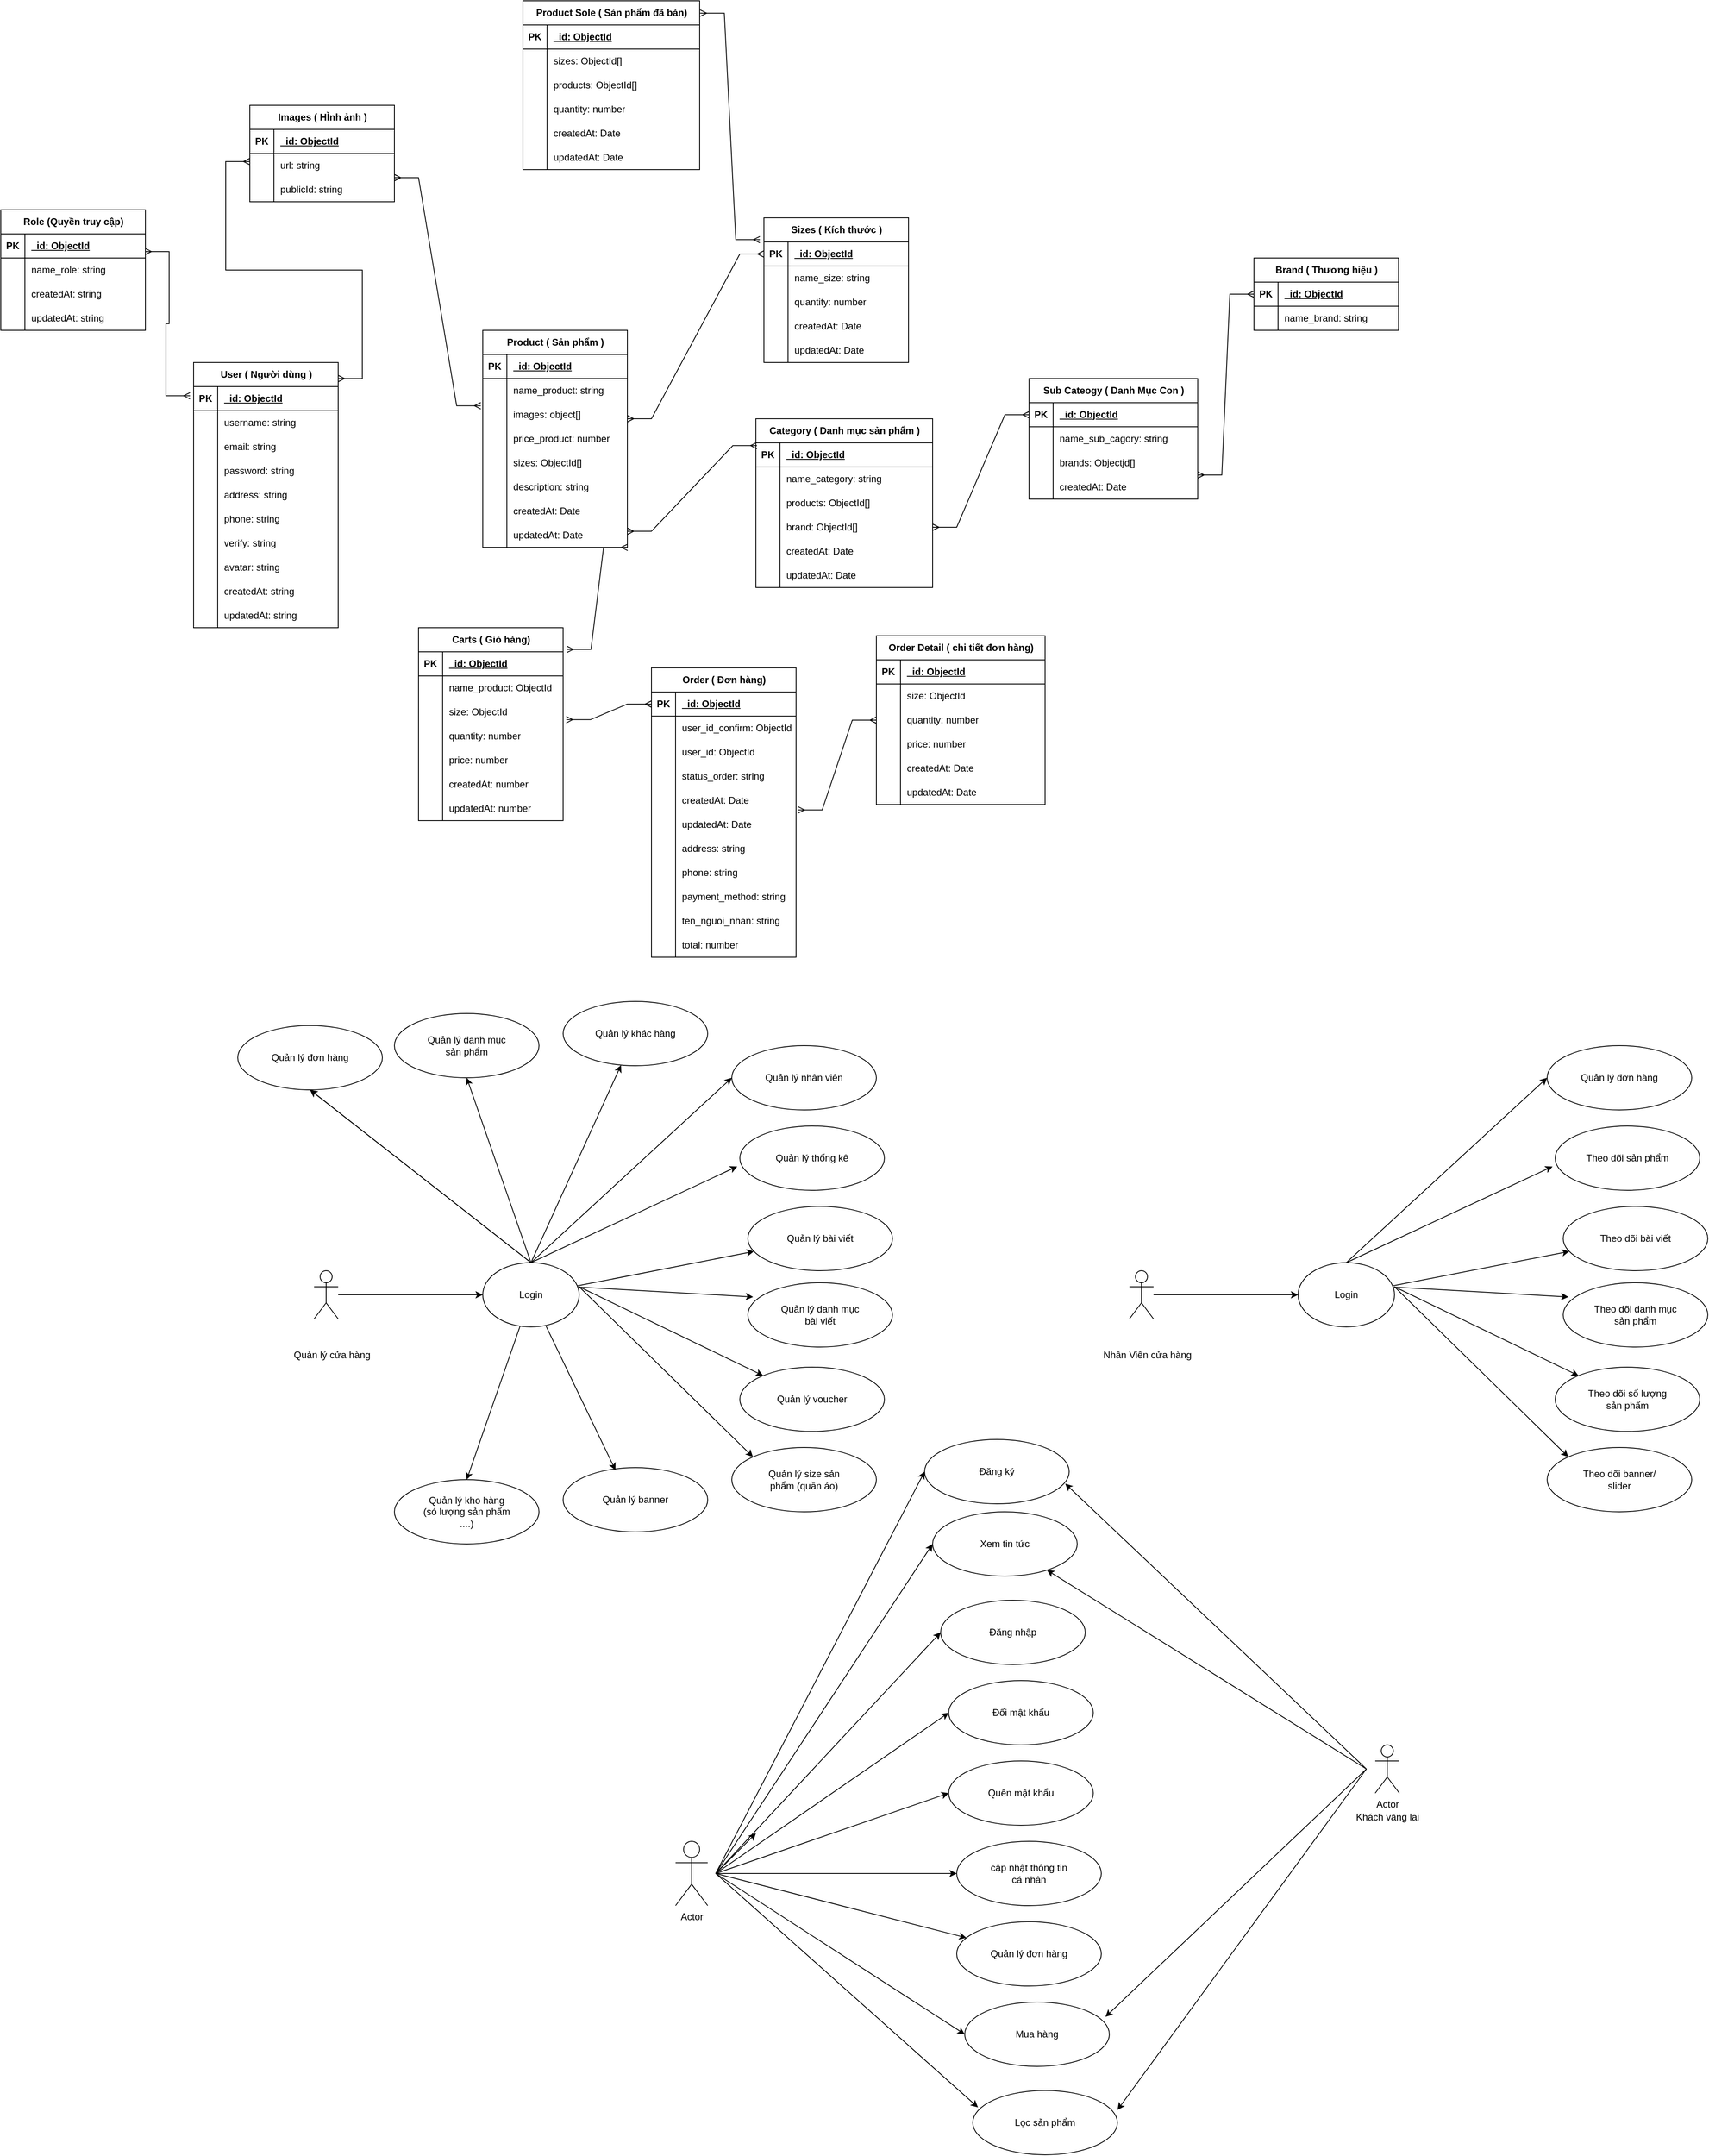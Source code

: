 <mxfile version="24.4.9" type="github">
  <diagram name="Trang-1" id="rdlwIxtLvglHreywHkfj">
    <mxGraphModel dx="1400" dy="824" grid="1" gridSize="10" guides="1" tooltips="1" connect="1" arrows="1" fold="1" page="1" pageScale="1" pageWidth="3300" pageHeight="4681" math="0" shadow="0">
      <root>
        <mxCell id="0" />
        <mxCell id="1" parent="0" />
        <mxCell id="bNYrujHuYFInBL5xQJTk-1" value="Role (Quyền truy cập)" style="shape=table;startSize=30;container=1;collapsible=1;childLayout=tableLayout;fixedRows=1;rowLines=0;fontStyle=1;align=center;resizeLast=1;html=1;" parent="1" vertex="1">
          <mxGeometry x="1060" y="2230" width="180" height="150" as="geometry" />
        </mxCell>
        <mxCell id="bNYrujHuYFInBL5xQJTk-2" value="" style="shape=tableRow;horizontal=0;startSize=0;swimlaneHead=0;swimlaneBody=0;fillColor=none;collapsible=0;dropTarget=0;points=[[0,0.5],[1,0.5]];portConstraint=eastwest;top=0;left=0;right=0;bottom=1;" parent="bNYrujHuYFInBL5xQJTk-1" vertex="1">
          <mxGeometry y="30" width="180" height="30" as="geometry" />
        </mxCell>
        <mxCell id="bNYrujHuYFInBL5xQJTk-3" value="PK" style="shape=partialRectangle;connectable=0;fillColor=none;top=0;left=0;bottom=0;right=0;fontStyle=1;overflow=hidden;whiteSpace=wrap;html=1;" parent="bNYrujHuYFInBL5xQJTk-2" vertex="1">
          <mxGeometry width="30" height="30" as="geometry">
            <mxRectangle width="30" height="30" as="alternateBounds" />
          </mxGeometry>
        </mxCell>
        <mxCell id="bNYrujHuYFInBL5xQJTk-4" value="_id: ObjectId" style="shape=partialRectangle;connectable=0;fillColor=none;top=0;left=0;bottom=0;right=0;align=left;spacingLeft=6;fontStyle=5;overflow=hidden;whiteSpace=wrap;html=1;" parent="bNYrujHuYFInBL5xQJTk-2" vertex="1">
          <mxGeometry x="30" width="150" height="30" as="geometry">
            <mxRectangle width="150" height="30" as="alternateBounds" />
          </mxGeometry>
        </mxCell>
        <mxCell id="bNYrujHuYFInBL5xQJTk-5" value="" style="shape=tableRow;horizontal=0;startSize=0;swimlaneHead=0;swimlaneBody=0;fillColor=none;collapsible=0;dropTarget=0;points=[[0,0.5],[1,0.5]];portConstraint=eastwest;top=0;left=0;right=0;bottom=0;" parent="bNYrujHuYFInBL5xQJTk-1" vertex="1">
          <mxGeometry y="60" width="180" height="30" as="geometry" />
        </mxCell>
        <mxCell id="bNYrujHuYFInBL5xQJTk-6" value="" style="shape=partialRectangle;connectable=0;fillColor=none;top=0;left=0;bottom=0;right=0;editable=1;overflow=hidden;whiteSpace=wrap;html=1;" parent="bNYrujHuYFInBL5xQJTk-5" vertex="1">
          <mxGeometry width="30" height="30" as="geometry">
            <mxRectangle width="30" height="30" as="alternateBounds" />
          </mxGeometry>
        </mxCell>
        <mxCell id="bNYrujHuYFInBL5xQJTk-7" value="name_role: string" style="shape=partialRectangle;connectable=0;fillColor=none;top=0;left=0;bottom=0;right=0;align=left;spacingLeft=6;overflow=hidden;whiteSpace=wrap;html=1;" parent="bNYrujHuYFInBL5xQJTk-5" vertex="1">
          <mxGeometry x="30" width="150" height="30" as="geometry">
            <mxRectangle width="150" height="30" as="alternateBounds" />
          </mxGeometry>
        </mxCell>
        <mxCell id="bNYrujHuYFInBL5xQJTk-8" value="" style="shape=tableRow;horizontal=0;startSize=0;swimlaneHead=0;swimlaneBody=0;fillColor=none;collapsible=0;dropTarget=0;points=[[0,0.5],[1,0.5]];portConstraint=eastwest;top=0;left=0;right=0;bottom=0;" parent="bNYrujHuYFInBL5xQJTk-1" vertex="1">
          <mxGeometry y="90" width="180" height="30" as="geometry" />
        </mxCell>
        <mxCell id="bNYrujHuYFInBL5xQJTk-9" value="" style="shape=partialRectangle;connectable=0;fillColor=none;top=0;left=0;bottom=0;right=0;editable=1;overflow=hidden;whiteSpace=wrap;html=1;" parent="bNYrujHuYFInBL5xQJTk-8" vertex="1">
          <mxGeometry width="30" height="30" as="geometry">
            <mxRectangle width="30" height="30" as="alternateBounds" />
          </mxGeometry>
        </mxCell>
        <mxCell id="bNYrujHuYFInBL5xQJTk-10" value="createdAt: string" style="shape=partialRectangle;connectable=0;fillColor=none;top=0;left=0;bottom=0;right=0;align=left;spacingLeft=6;overflow=hidden;whiteSpace=wrap;html=1;" parent="bNYrujHuYFInBL5xQJTk-8" vertex="1">
          <mxGeometry x="30" width="150" height="30" as="geometry">
            <mxRectangle width="150" height="30" as="alternateBounds" />
          </mxGeometry>
        </mxCell>
        <mxCell id="bNYrujHuYFInBL5xQJTk-11" value="" style="shape=tableRow;horizontal=0;startSize=0;swimlaneHead=0;swimlaneBody=0;fillColor=none;collapsible=0;dropTarget=0;points=[[0,0.5],[1,0.5]];portConstraint=eastwest;top=0;left=0;right=0;bottom=0;" parent="bNYrujHuYFInBL5xQJTk-1" vertex="1">
          <mxGeometry y="120" width="180" height="30" as="geometry" />
        </mxCell>
        <mxCell id="bNYrujHuYFInBL5xQJTk-12" value="" style="shape=partialRectangle;connectable=0;fillColor=none;top=0;left=0;bottom=0;right=0;editable=1;overflow=hidden;whiteSpace=wrap;html=1;" parent="bNYrujHuYFInBL5xQJTk-11" vertex="1">
          <mxGeometry width="30" height="30" as="geometry">
            <mxRectangle width="30" height="30" as="alternateBounds" />
          </mxGeometry>
        </mxCell>
        <mxCell id="bNYrujHuYFInBL5xQJTk-13" value="updatedAt: string" style="shape=partialRectangle;connectable=0;fillColor=none;top=0;left=0;bottom=0;right=0;align=left;spacingLeft=6;overflow=hidden;whiteSpace=wrap;html=1;" parent="bNYrujHuYFInBL5xQJTk-11" vertex="1">
          <mxGeometry x="30" width="150" height="30" as="geometry">
            <mxRectangle width="150" height="30" as="alternateBounds" />
          </mxGeometry>
        </mxCell>
        <mxCell id="bNYrujHuYFInBL5xQJTk-14" value="User ( Người dùng )" style="shape=table;startSize=30;container=1;collapsible=1;childLayout=tableLayout;fixedRows=1;rowLines=0;fontStyle=1;align=center;resizeLast=1;html=1;" parent="1" vertex="1">
          <mxGeometry x="1300" y="2420" width="180" height="330" as="geometry" />
        </mxCell>
        <mxCell id="bNYrujHuYFInBL5xQJTk-15" value="" style="shape=tableRow;horizontal=0;startSize=0;swimlaneHead=0;swimlaneBody=0;fillColor=none;collapsible=0;dropTarget=0;points=[[0,0.5],[1,0.5]];portConstraint=eastwest;top=0;left=0;right=0;bottom=1;" parent="bNYrujHuYFInBL5xQJTk-14" vertex="1">
          <mxGeometry y="30" width="180" height="30" as="geometry" />
        </mxCell>
        <mxCell id="bNYrujHuYFInBL5xQJTk-16" value="PK" style="shape=partialRectangle;connectable=0;fillColor=none;top=0;left=0;bottom=0;right=0;fontStyle=1;overflow=hidden;whiteSpace=wrap;html=1;" parent="bNYrujHuYFInBL5xQJTk-15" vertex="1">
          <mxGeometry width="30" height="30" as="geometry">
            <mxRectangle width="30" height="30" as="alternateBounds" />
          </mxGeometry>
        </mxCell>
        <mxCell id="bNYrujHuYFInBL5xQJTk-17" value="_id: ObjectId" style="shape=partialRectangle;connectable=0;fillColor=none;top=0;left=0;bottom=0;right=0;align=left;spacingLeft=6;fontStyle=5;overflow=hidden;whiteSpace=wrap;html=1;" parent="bNYrujHuYFInBL5xQJTk-15" vertex="1">
          <mxGeometry x="30" width="150" height="30" as="geometry">
            <mxRectangle width="150" height="30" as="alternateBounds" />
          </mxGeometry>
        </mxCell>
        <mxCell id="bNYrujHuYFInBL5xQJTk-18" value="" style="shape=tableRow;horizontal=0;startSize=0;swimlaneHead=0;swimlaneBody=0;fillColor=none;collapsible=0;dropTarget=0;points=[[0,0.5],[1,0.5]];portConstraint=eastwest;top=0;left=0;right=0;bottom=0;" parent="bNYrujHuYFInBL5xQJTk-14" vertex="1">
          <mxGeometry y="60" width="180" height="30" as="geometry" />
        </mxCell>
        <mxCell id="bNYrujHuYFInBL5xQJTk-19" value="" style="shape=partialRectangle;connectable=0;fillColor=none;top=0;left=0;bottom=0;right=0;editable=1;overflow=hidden;whiteSpace=wrap;html=1;" parent="bNYrujHuYFInBL5xQJTk-18" vertex="1">
          <mxGeometry width="30" height="30" as="geometry">
            <mxRectangle width="30" height="30" as="alternateBounds" />
          </mxGeometry>
        </mxCell>
        <mxCell id="bNYrujHuYFInBL5xQJTk-20" value="username: string" style="shape=partialRectangle;connectable=0;fillColor=none;top=0;left=0;bottom=0;right=0;align=left;spacingLeft=6;overflow=hidden;whiteSpace=wrap;html=1;" parent="bNYrujHuYFInBL5xQJTk-18" vertex="1">
          <mxGeometry x="30" width="150" height="30" as="geometry">
            <mxRectangle width="150" height="30" as="alternateBounds" />
          </mxGeometry>
        </mxCell>
        <mxCell id="bNYrujHuYFInBL5xQJTk-21" value="" style="shape=tableRow;horizontal=0;startSize=0;swimlaneHead=0;swimlaneBody=0;fillColor=none;collapsible=0;dropTarget=0;points=[[0,0.5],[1,0.5]];portConstraint=eastwest;top=0;left=0;right=0;bottom=0;" parent="bNYrujHuYFInBL5xQJTk-14" vertex="1">
          <mxGeometry y="90" width="180" height="30" as="geometry" />
        </mxCell>
        <mxCell id="bNYrujHuYFInBL5xQJTk-22" value="" style="shape=partialRectangle;connectable=0;fillColor=none;top=0;left=0;bottom=0;right=0;editable=1;overflow=hidden;whiteSpace=wrap;html=1;" parent="bNYrujHuYFInBL5xQJTk-21" vertex="1">
          <mxGeometry width="30" height="30" as="geometry">
            <mxRectangle width="30" height="30" as="alternateBounds" />
          </mxGeometry>
        </mxCell>
        <mxCell id="bNYrujHuYFInBL5xQJTk-23" value="email: string" style="shape=partialRectangle;connectable=0;fillColor=none;top=0;left=0;bottom=0;right=0;align=left;spacingLeft=6;overflow=hidden;whiteSpace=wrap;html=1;" parent="bNYrujHuYFInBL5xQJTk-21" vertex="1">
          <mxGeometry x="30" width="150" height="30" as="geometry">
            <mxRectangle width="150" height="30" as="alternateBounds" />
          </mxGeometry>
        </mxCell>
        <mxCell id="bNYrujHuYFInBL5xQJTk-24" value="" style="shape=tableRow;horizontal=0;startSize=0;swimlaneHead=0;swimlaneBody=0;fillColor=none;collapsible=0;dropTarget=0;points=[[0,0.5],[1,0.5]];portConstraint=eastwest;top=0;left=0;right=0;bottom=0;" parent="bNYrujHuYFInBL5xQJTk-14" vertex="1">
          <mxGeometry y="120" width="180" height="30" as="geometry" />
        </mxCell>
        <mxCell id="bNYrujHuYFInBL5xQJTk-25" value="" style="shape=partialRectangle;connectable=0;fillColor=none;top=0;left=0;bottom=0;right=0;editable=1;overflow=hidden;whiteSpace=wrap;html=1;" parent="bNYrujHuYFInBL5xQJTk-24" vertex="1">
          <mxGeometry width="30" height="30" as="geometry">
            <mxRectangle width="30" height="30" as="alternateBounds" />
          </mxGeometry>
        </mxCell>
        <mxCell id="bNYrujHuYFInBL5xQJTk-26" value="password: string" style="shape=partialRectangle;connectable=0;fillColor=none;top=0;left=0;bottom=0;right=0;align=left;spacingLeft=6;overflow=hidden;whiteSpace=wrap;html=1;" parent="bNYrujHuYFInBL5xQJTk-24" vertex="1">
          <mxGeometry x="30" width="150" height="30" as="geometry">
            <mxRectangle width="150" height="30" as="alternateBounds" />
          </mxGeometry>
        </mxCell>
        <mxCell id="bNYrujHuYFInBL5xQJTk-44" value="" style="shape=tableRow;horizontal=0;startSize=0;swimlaneHead=0;swimlaneBody=0;fillColor=none;collapsible=0;dropTarget=0;points=[[0,0.5],[1,0.5]];portConstraint=eastwest;top=0;left=0;right=0;bottom=0;" parent="bNYrujHuYFInBL5xQJTk-14" vertex="1">
          <mxGeometry y="150" width="180" height="30" as="geometry" />
        </mxCell>
        <mxCell id="bNYrujHuYFInBL5xQJTk-45" value="" style="shape=partialRectangle;connectable=0;fillColor=none;top=0;left=0;bottom=0;right=0;editable=1;overflow=hidden;whiteSpace=wrap;html=1;" parent="bNYrujHuYFInBL5xQJTk-44" vertex="1">
          <mxGeometry width="30" height="30" as="geometry">
            <mxRectangle width="30" height="30" as="alternateBounds" />
          </mxGeometry>
        </mxCell>
        <mxCell id="bNYrujHuYFInBL5xQJTk-46" value="address: string" style="shape=partialRectangle;connectable=0;fillColor=none;top=0;left=0;bottom=0;right=0;align=left;spacingLeft=6;overflow=hidden;whiteSpace=wrap;html=1;" parent="bNYrujHuYFInBL5xQJTk-44" vertex="1">
          <mxGeometry x="30" width="150" height="30" as="geometry">
            <mxRectangle width="150" height="30" as="alternateBounds" />
          </mxGeometry>
        </mxCell>
        <mxCell id="bNYrujHuYFInBL5xQJTk-47" value="" style="shape=tableRow;horizontal=0;startSize=0;swimlaneHead=0;swimlaneBody=0;fillColor=none;collapsible=0;dropTarget=0;points=[[0,0.5],[1,0.5]];portConstraint=eastwest;top=0;left=0;right=0;bottom=0;" parent="bNYrujHuYFInBL5xQJTk-14" vertex="1">
          <mxGeometry y="180" width="180" height="30" as="geometry" />
        </mxCell>
        <mxCell id="bNYrujHuYFInBL5xQJTk-48" value="" style="shape=partialRectangle;connectable=0;fillColor=none;top=0;left=0;bottom=0;right=0;editable=1;overflow=hidden;whiteSpace=wrap;html=1;" parent="bNYrujHuYFInBL5xQJTk-47" vertex="1">
          <mxGeometry width="30" height="30" as="geometry">
            <mxRectangle width="30" height="30" as="alternateBounds" />
          </mxGeometry>
        </mxCell>
        <mxCell id="bNYrujHuYFInBL5xQJTk-49" value="phone: string" style="shape=partialRectangle;connectable=0;fillColor=none;top=0;left=0;bottom=0;right=0;align=left;spacingLeft=6;overflow=hidden;whiteSpace=wrap;html=1;" parent="bNYrujHuYFInBL5xQJTk-47" vertex="1">
          <mxGeometry x="30" width="150" height="30" as="geometry">
            <mxRectangle width="150" height="30" as="alternateBounds" />
          </mxGeometry>
        </mxCell>
        <mxCell id="bNYrujHuYFInBL5xQJTk-50" value="" style="shape=tableRow;horizontal=0;startSize=0;swimlaneHead=0;swimlaneBody=0;fillColor=none;collapsible=0;dropTarget=0;points=[[0,0.5],[1,0.5]];portConstraint=eastwest;top=0;left=0;right=0;bottom=0;" parent="bNYrujHuYFInBL5xQJTk-14" vertex="1">
          <mxGeometry y="210" width="180" height="30" as="geometry" />
        </mxCell>
        <mxCell id="bNYrujHuYFInBL5xQJTk-51" value="" style="shape=partialRectangle;connectable=0;fillColor=none;top=0;left=0;bottom=0;right=0;editable=1;overflow=hidden;whiteSpace=wrap;html=1;" parent="bNYrujHuYFInBL5xQJTk-50" vertex="1">
          <mxGeometry width="30" height="30" as="geometry">
            <mxRectangle width="30" height="30" as="alternateBounds" />
          </mxGeometry>
        </mxCell>
        <mxCell id="bNYrujHuYFInBL5xQJTk-52" value="verify: string" style="shape=partialRectangle;connectable=0;fillColor=none;top=0;left=0;bottom=0;right=0;align=left;spacingLeft=6;overflow=hidden;whiteSpace=wrap;html=1;" parent="bNYrujHuYFInBL5xQJTk-50" vertex="1">
          <mxGeometry x="30" width="150" height="30" as="geometry">
            <mxRectangle width="150" height="30" as="alternateBounds" />
          </mxGeometry>
        </mxCell>
        <mxCell id="bNYrujHuYFInBL5xQJTk-53" value="" style="shape=tableRow;horizontal=0;startSize=0;swimlaneHead=0;swimlaneBody=0;fillColor=none;collapsible=0;dropTarget=0;points=[[0,0.5],[1,0.5]];portConstraint=eastwest;top=0;left=0;right=0;bottom=0;" parent="bNYrujHuYFInBL5xQJTk-14" vertex="1">
          <mxGeometry y="240" width="180" height="30" as="geometry" />
        </mxCell>
        <mxCell id="bNYrujHuYFInBL5xQJTk-54" value="" style="shape=partialRectangle;connectable=0;fillColor=none;top=0;left=0;bottom=0;right=0;editable=1;overflow=hidden;whiteSpace=wrap;html=1;" parent="bNYrujHuYFInBL5xQJTk-53" vertex="1">
          <mxGeometry width="30" height="30" as="geometry">
            <mxRectangle width="30" height="30" as="alternateBounds" />
          </mxGeometry>
        </mxCell>
        <mxCell id="bNYrujHuYFInBL5xQJTk-55" value="avatar: string" style="shape=partialRectangle;connectable=0;fillColor=none;top=0;left=0;bottom=0;right=0;align=left;spacingLeft=6;overflow=hidden;whiteSpace=wrap;html=1;" parent="bNYrujHuYFInBL5xQJTk-53" vertex="1">
          <mxGeometry x="30" width="150" height="30" as="geometry">
            <mxRectangle width="150" height="30" as="alternateBounds" />
          </mxGeometry>
        </mxCell>
        <mxCell id="bNYrujHuYFInBL5xQJTk-56" value="" style="shape=tableRow;horizontal=0;startSize=0;swimlaneHead=0;swimlaneBody=0;fillColor=none;collapsible=0;dropTarget=0;points=[[0,0.5],[1,0.5]];portConstraint=eastwest;top=0;left=0;right=0;bottom=0;" parent="bNYrujHuYFInBL5xQJTk-14" vertex="1">
          <mxGeometry y="270" width="180" height="30" as="geometry" />
        </mxCell>
        <mxCell id="bNYrujHuYFInBL5xQJTk-57" value="" style="shape=partialRectangle;connectable=0;fillColor=none;top=0;left=0;bottom=0;right=0;editable=1;overflow=hidden;whiteSpace=wrap;html=1;" parent="bNYrujHuYFInBL5xQJTk-56" vertex="1">
          <mxGeometry width="30" height="30" as="geometry">
            <mxRectangle width="30" height="30" as="alternateBounds" />
          </mxGeometry>
        </mxCell>
        <mxCell id="bNYrujHuYFInBL5xQJTk-58" value="createdAt: string" style="shape=partialRectangle;connectable=0;fillColor=none;top=0;left=0;bottom=0;right=0;align=left;spacingLeft=6;overflow=hidden;whiteSpace=wrap;html=1;" parent="bNYrujHuYFInBL5xQJTk-56" vertex="1">
          <mxGeometry x="30" width="150" height="30" as="geometry">
            <mxRectangle width="150" height="30" as="alternateBounds" />
          </mxGeometry>
        </mxCell>
        <mxCell id="bNYrujHuYFInBL5xQJTk-59" value="" style="shape=tableRow;horizontal=0;startSize=0;swimlaneHead=0;swimlaneBody=0;fillColor=none;collapsible=0;dropTarget=0;points=[[0,0.5],[1,0.5]];portConstraint=eastwest;top=0;left=0;right=0;bottom=0;" parent="bNYrujHuYFInBL5xQJTk-14" vertex="1">
          <mxGeometry y="300" width="180" height="30" as="geometry" />
        </mxCell>
        <mxCell id="bNYrujHuYFInBL5xQJTk-60" value="" style="shape=partialRectangle;connectable=0;fillColor=none;top=0;left=0;bottom=0;right=0;editable=1;overflow=hidden;whiteSpace=wrap;html=1;" parent="bNYrujHuYFInBL5xQJTk-59" vertex="1">
          <mxGeometry width="30" height="30" as="geometry">
            <mxRectangle width="30" height="30" as="alternateBounds" />
          </mxGeometry>
        </mxCell>
        <mxCell id="bNYrujHuYFInBL5xQJTk-61" value="updatedAt: string" style="shape=partialRectangle;connectable=0;fillColor=none;top=0;left=0;bottom=0;right=0;align=left;spacingLeft=6;overflow=hidden;whiteSpace=wrap;html=1;" parent="bNYrujHuYFInBL5xQJTk-59" vertex="1">
          <mxGeometry x="30" width="150" height="30" as="geometry">
            <mxRectangle width="150" height="30" as="alternateBounds" />
          </mxGeometry>
        </mxCell>
        <mxCell id="bNYrujHuYFInBL5xQJTk-62" value="Product ( Sản phẩm )" style="shape=table;startSize=30;container=1;collapsible=1;childLayout=tableLayout;fixedRows=1;rowLines=0;fontStyle=1;align=center;resizeLast=1;html=1;" parent="1" vertex="1">
          <mxGeometry x="1660" y="2380" width="180" height="270" as="geometry" />
        </mxCell>
        <mxCell id="bNYrujHuYFInBL5xQJTk-63" value="" style="shape=tableRow;horizontal=0;startSize=0;swimlaneHead=0;swimlaneBody=0;fillColor=none;collapsible=0;dropTarget=0;points=[[0,0.5],[1,0.5]];portConstraint=eastwest;top=0;left=0;right=0;bottom=1;" parent="bNYrujHuYFInBL5xQJTk-62" vertex="1">
          <mxGeometry y="30" width="180" height="30" as="geometry" />
        </mxCell>
        <mxCell id="bNYrujHuYFInBL5xQJTk-64" value="PK" style="shape=partialRectangle;connectable=0;fillColor=none;top=0;left=0;bottom=0;right=0;fontStyle=1;overflow=hidden;whiteSpace=wrap;html=1;" parent="bNYrujHuYFInBL5xQJTk-63" vertex="1">
          <mxGeometry width="30" height="30" as="geometry">
            <mxRectangle width="30" height="30" as="alternateBounds" />
          </mxGeometry>
        </mxCell>
        <mxCell id="bNYrujHuYFInBL5xQJTk-65" value="_id: ObjectId" style="shape=partialRectangle;connectable=0;fillColor=none;top=0;left=0;bottom=0;right=0;align=left;spacingLeft=6;fontStyle=5;overflow=hidden;whiteSpace=wrap;html=1;" parent="bNYrujHuYFInBL5xQJTk-63" vertex="1">
          <mxGeometry x="30" width="150" height="30" as="geometry">
            <mxRectangle width="150" height="30" as="alternateBounds" />
          </mxGeometry>
        </mxCell>
        <mxCell id="bNYrujHuYFInBL5xQJTk-66" value="" style="shape=tableRow;horizontal=0;startSize=0;swimlaneHead=0;swimlaneBody=0;fillColor=none;collapsible=0;dropTarget=0;points=[[0,0.5],[1,0.5]];portConstraint=eastwest;top=0;left=0;right=0;bottom=0;" parent="bNYrujHuYFInBL5xQJTk-62" vertex="1">
          <mxGeometry y="60" width="180" height="30" as="geometry" />
        </mxCell>
        <mxCell id="bNYrujHuYFInBL5xQJTk-67" value="" style="shape=partialRectangle;connectable=0;fillColor=none;top=0;left=0;bottom=0;right=0;editable=1;overflow=hidden;whiteSpace=wrap;html=1;" parent="bNYrujHuYFInBL5xQJTk-66" vertex="1">
          <mxGeometry width="30" height="30" as="geometry">
            <mxRectangle width="30" height="30" as="alternateBounds" />
          </mxGeometry>
        </mxCell>
        <mxCell id="bNYrujHuYFInBL5xQJTk-68" value="name_product: string" style="shape=partialRectangle;connectable=0;fillColor=none;top=0;left=0;bottom=0;right=0;align=left;spacingLeft=6;overflow=hidden;whiteSpace=wrap;html=1;" parent="bNYrujHuYFInBL5xQJTk-66" vertex="1">
          <mxGeometry x="30" width="150" height="30" as="geometry">
            <mxRectangle width="150" height="30" as="alternateBounds" />
          </mxGeometry>
        </mxCell>
        <mxCell id="bNYrujHuYFInBL5xQJTk-69" value="" style="shape=tableRow;horizontal=0;startSize=0;swimlaneHead=0;swimlaneBody=0;fillColor=none;collapsible=0;dropTarget=0;points=[[0,0.5],[1,0.5]];portConstraint=eastwest;top=0;left=0;right=0;bottom=0;" parent="bNYrujHuYFInBL5xQJTk-62" vertex="1">
          <mxGeometry y="90" width="180" height="30" as="geometry" />
        </mxCell>
        <mxCell id="bNYrujHuYFInBL5xQJTk-70" value="" style="shape=partialRectangle;connectable=0;fillColor=none;top=0;left=0;bottom=0;right=0;editable=1;overflow=hidden;whiteSpace=wrap;html=1;" parent="bNYrujHuYFInBL5xQJTk-69" vertex="1">
          <mxGeometry width="30" height="30" as="geometry">
            <mxRectangle width="30" height="30" as="alternateBounds" />
          </mxGeometry>
        </mxCell>
        <mxCell id="bNYrujHuYFInBL5xQJTk-71" value="images: object[]" style="shape=partialRectangle;connectable=0;fillColor=none;top=0;left=0;bottom=0;right=0;align=left;spacingLeft=6;overflow=hidden;whiteSpace=wrap;html=1;" parent="bNYrujHuYFInBL5xQJTk-69" vertex="1">
          <mxGeometry x="30" width="150" height="30" as="geometry">
            <mxRectangle width="150" height="30" as="alternateBounds" />
          </mxGeometry>
        </mxCell>
        <mxCell id="bNYrujHuYFInBL5xQJTk-72" value="" style="shape=tableRow;horizontal=0;startSize=0;swimlaneHead=0;swimlaneBody=0;fillColor=none;collapsible=0;dropTarget=0;points=[[0,0.5],[1,0.5]];portConstraint=eastwest;top=0;left=0;right=0;bottom=0;" parent="bNYrujHuYFInBL5xQJTk-62" vertex="1">
          <mxGeometry y="120" width="180" height="30" as="geometry" />
        </mxCell>
        <mxCell id="bNYrujHuYFInBL5xQJTk-73" value="" style="shape=partialRectangle;connectable=0;fillColor=none;top=0;left=0;bottom=0;right=0;editable=1;overflow=hidden;whiteSpace=wrap;html=1;" parent="bNYrujHuYFInBL5xQJTk-72" vertex="1">
          <mxGeometry width="30" height="30" as="geometry">
            <mxRectangle width="30" height="30" as="alternateBounds" />
          </mxGeometry>
        </mxCell>
        <mxCell id="bNYrujHuYFInBL5xQJTk-74" value="price_product: number" style="shape=partialRectangle;connectable=0;fillColor=none;top=0;left=0;bottom=0;right=0;align=left;spacingLeft=6;overflow=hidden;whiteSpace=wrap;html=1;" parent="bNYrujHuYFInBL5xQJTk-72" vertex="1">
          <mxGeometry x="30" width="150" height="30" as="geometry">
            <mxRectangle width="150" height="30" as="alternateBounds" />
          </mxGeometry>
        </mxCell>
        <mxCell id="bNYrujHuYFInBL5xQJTk-75" value="" style="shape=tableRow;horizontal=0;startSize=0;swimlaneHead=0;swimlaneBody=0;fillColor=none;collapsible=0;dropTarget=0;points=[[0,0.5],[1,0.5]];portConstraint=eastwest;top=0;left=0;right=0;bottom=0;" parent="bNYrujHuYFInBL5xQJTk-62" vertex="1">
          <mxGeometry y="150" width="180" height="30" as="geometry" />
        </mxCell>
        <mxCell id="bNYrujHuYFInBL5xQJTk-76" value="" style="shape=partialRectangle;connectable=0;fillColor=none;top=0;left=0;bottom=0;right=0;editable=1;overflow=hidden;whiteSpace=wrap;html=1;" parent="bNYrujHuYFInBL5xQJTk-75" vertex="1">
          <mxGeometry width="30" height="30" as="geometry">
            <mxRectangle width="30" height="30" as="alternateBounds" />
          </mxGeometry>
        </mxCell>
        <mxCell id="bNYrujHuYFInBL5xQJTk-77" value="sizes: ObjectId[]" style="shape=partialRectangle;connectable=0;fillColor=none;top=0;left=0;bottom=0;right=0;align=left;spacingLeft=6;overflow=hidden;whiteSpace=wrap;html=1;" parent="bNYrujHuYFInBL5xQJTk-75" vertex="1">
          <mxGeometry x="30" width="150" height="30" as="geometry">
            <mxRectangle width="150" height="30" as="alternateBounds" />
          </mxGeometry>
        </mxCell>
        <mxCell id="bNYrujHuYFInBL5xQJTk-78" value="" style="shape=tableRow;horizontal=0;startSize=0;swimlaneHead=0;swimlaneBody=0;fillColor=none;collapsible=0;dropTarget=0;points=[[0,0.5],[1,0.5]];portConstraint=eastwest;top=0;left=0;right=0;bottom=0;" parent="bNYrujHuYFInBL5xQJTk-62" vertex="1">
          <mxGeometry y="180" width="180" height="30" as="geometry" />
        </mxCell>
        <mxCell id="bNYrujHuYFInBL5xQJTk-79" value="" style="shape=partialRectangle;connectable=0;fillColor=none;top=0;left=0;bottom=0;right=0;editable=1;overflow=hidden;whiteSpace=wrap;html=1;" parent="bNYrujHuYFInBL5xQJTk-78" vertex="1">
          <mxGeometry width="30" height="30" as="geometry">
            <mxRectangle width="30" height="30" as="alternateBounds" />
          </mxGeometry>
        </mxCell>
        <mxCell id="bNYrujHuYFInBL5xQJTk-80" value="description: string" style="shape=partialRectangle;connectable=0;fillColor=none;top=0;left=0;bottom=0;right=0;align=left;spacingLeft=6;overflow=hidden;whiteSpace=wrap;html=1;" parent="bNYrujHuYFInBL5xQJTk-78" vertex="1">
          <mxGeometry x="30" width="150" height="30" as="geometry">
            <mxRectangle width="150" height="30" as="alternateBounds" />
          </mxGeometry>
        </mxCell>
        <mxCell id="bNYrujHuYFInBL5xQJTk-81" value="" style="shape=tableRow;horizontal=0;startSize=0;swimlaneHead=0;swimlaneBody=0;fillColor=none;collapsible=0;dropTarget=0;points=[[0,0.5],[1,0.5]];portConstraint=eastwest;top=0;left=0;right=0;bottom=0;" parent="bNYrujHuYFInBL5xQJTk-62" vertex="1">
          <mxGeometry y="210" width="180" height="30" as="geometry" />
        </mxCell>
        <mxCell id="bNYrujHuYFInBL5xQJTk-82" value="" style="shape=partialRectangle;connectable=0;fillColor=none;top=0;left=0;bottom=0;right=0;editable=1;overflow=hidden;whiteSpace=wrap;html=1;" parent="bNYrujHuYFInBL5xQJTk-81" vertex="1">
          <mxGeometry width="30" height="30" as="geometry">
            <mxRectangle width="30" height="30" as="alternateBounds" />
          </mxGeometry>
        </mxCell>
        <mxCell id="bNYrujHuYFInBL5xQJTk-83" value="createdAt: Date" style="shape=partialRectangle;connectable=0;fillColor=none;top=0;left=0;bottom=0;right=0;align=left;spacingLeft=6;overflow=hidden;whiteSpace=wrap;html=1;" parent="bNYrujHuYFInBL5xQJTk-81" vertex="1">
          <mxGeometry x="30" width="150" height="30" as="geometry">
            <mxRectangle width="150" height="30" as="alternateBounds" />
          </mxGeometry>
        </mxCell>
        <mxCell id="bNYrujHuYFInBL5xQJTk-84" value="" style="shape=tableRow;horizontal=0;startSize=0;swimlaneHead=0;swimlaneBody=0;fillColor=none;collapsible=0;dropTarget=0;points=[[0,0.5],[1,0.5]];portConstraint=eastwest;top=0;left=0;right=0;bottom=0;" parent="bNYrujHuYFInBL5xQJTk-62" vertex="1">
          <mxGeometry y="240" width="180" height="30" as="geometry" />
        </mxCell>
        <mxCell id="bNYrujHuYFInBL5xQJTk-85" value="" style="shape=partialRectangle;connectable=0;fillColor=none;top=0;left=0;bottom=0;right=0;editable=1;overflow=hidden;whiteSpace=wrap;html=1;" parent="bNYrujHuYFInBL5xQJTk-84" vertex="1">
          <mxGeometry width="30" height="30" as="geometry">
            <mxRectangle width="30" height="30" as="alternateBounds" />
          </mxGeometry>
        </mxCell>
        <mxCell id="bNYrujHuYFInBL5xQJTk-86" value="updatedAt: Date" style="shape=partialRectangle;connectable=0;fillColor=none;top=0;left=0;bottom=0;right=0;align=left;spacingLeft=6;overflow=hidden;whiteSpace=wrap;html=1;" parent="bNYrujHuYFInBL5xQJTk-84" vertex="1">
          <mxGeometry x="30" width="150" height="30" as="geometry">
            <mxRectangle width="150" height="30" as="alternateBounds" />
          </mxGeometry>
        </mxCell>
        <mxCell id="bNYrujHuYFInBL5xQJTk-87" value="Sizes ( Kích thước )" style="shape=table;startSize=30;container=1;collapsible=1;childLayout=tableLayout;fixedRows=1;rowLines=0;fontStyle=1;align=center;resizeLast=1;html=1;" parent="1" vertex="1">
          <mxGeometry x="2010" y="2240" width="180" height="180" as="geometry" />
        </mxCell>
        <mxCell id="bNYrujHuYFInBL5xQJTk-88" value="" style="shape=tableRow;horizontal=0;startSize=0;swimlaneHead=0;swimlaneBody=0;fillColor=none;collapsible=0;dropTarget=0;points=[[0,0.5],[1,0.5]];portConstraint=eastwest;top=0;left=0;right=0;bottom=1;" parent="bNYrujHuYFInBL5xQJTk-87" vertex="1">
          <mxGeometry y="30" width="180" height="30" as="geometry" />
        </mxCell>
        <mxCell id="bNYrujHuYFInBL5xQJTk-89" value="PK" style="shape=partialRectangle;connectable=0;fillColor=none;top=0;left=0;bottom=0;right=0;fontStyle=1;overflow=hidden;whiteSpace=wrap;html=1;" parent="bNYrujHuYFInBL5xQJTk-88" vertex="1">
          <mxGeometry width="30" height="30" as="geometry">
            <mxRectangle width="30" height="30" as="alternateBounds" />
          </mxGeometry>
        </mxCell>
        <mxCell id="bNYrujHuYFInBL5xQJTk-90" value="_id: ObjectId" style="shape=partialRectangle;connectable=0;fillColor=none;top=0;left=0;bottom=0;right=0;align=left;spacingLeft=6;fontStyle=5;overflow=hidden;whiteSpace=wrap;html=1;" parent="bNYrujHuYFInBL5xQJTk-88" vertex="1">
          <mxGeometry x="30" width="150" height="30" as="geometry">
            <mxRectangle width="150" height="30" as="alternateBounds" />
          </mxGeometry>
        </mxCell>
        <mxCell id="bNYrujHuYFInBL5xQJTk-91" value="" style="shape=tableRow;horizontal=0;startSize=0;swimlaneHead=0;swimlaneBody=0;fillColor=none;collapsible=0;dropTarget=0;points=[[0,0.5],[1,0.5]];portConstraint=eastwest;top=0;left=0;right=0;bottom=0;" parent="bNYrujHuYFInBL5xQJTk-87" vertex="1">
          <mxGeometry y="60" width="180" height="30" as="geometry" />
        </mxCell>
        <mxCell id="bNYrujHuYFInBL5xQJTk-92" value="" style="shape=partialRectangle;connectable=0;fillColor=none;top=0;left=0;bottom=0;right=0;editable=1;overflow=hidden;whiteSpace=wrap;html=1;" parent="bNYrujHuYFInBL5xQJTk-91" vertex="1">
          <mxGeometry width="30" height="30" as="geometry">
            <mxRectangle width="30" height="30" as="alternateBounds" />
          </mxGeometry>
        </mxCell>
        <mxCell id="bNYrujHuYFInBL5xQJTk-93" value="name_size: string" style="shape=partialRectangle;connectable=0;fillColor=none;top=0;left=0;bottom=0;right=0;align=left;spacingLeft=6;overflow=hidden;whiteSpace=wrap;html=1;" parent="bNYrujHuYFInBL5xQJTk-91" vertex="1">
          <mxGeometry x="30" width="150" height="30" as="geometry">
            <mxRectangle width="150" height="30" as="alternateBounds" />
          </mxGeometry>
        </mxCell>
        <mxCell id="bNYrujHuYFInBL5xQJTk-94" value="" style="shape=tableRow;horizontal=0;startSize=0;swimlaneHead=0;swimlaneBody=0;fillColor=none;collapsible=0;dropTarget=0;points=[[0,0.5],[1,0.5]];portConstraint=eastwest;top=0;left=0;right=0;bottom=0;" parent="bNYrujHuYFInBL5xQJTk-87" vertex="1">
          <mxGeometry y="90" width="180" height="30" as="geometry" />
        </mxCell>
        <mxCell id="bNYrujHuYFInBL5xQJTk-95" value="" style="shape=partialRectangle;connectable=0;fillColor=none;top=0;left=0;bottom=0;right=0;editable=1;overflow=hidden;whiteSpace=wrap;html=1;" parent="bNYrujHuYFInBL5xQJTk-94" vertex="1">
          <mxGeometry width="30" height="30" as="geometry">
            <mxRectangle width="30" height="30" as="alternateBounds" />
          </mxGeometry>
        </mxCell>
        <mxCell id="bNYrujHuYFInBL5xQJTk-96" value="quantity: number" style="shape=partialRectangle;connectable=0;fillColor=none;top=0;left=0;bottom=0;right=0;align=left;spacingLeft=6;overflow=hidden;whiteSpace=wrap;html=1;" parent="bNYrujHuYFInBL5xQJTk-94" vertex="1">
          <mxGeometry x="30" width="150" height="30" as="geometry">
            <mxRectangle width="150" height="30" as="alternateBounds" />
          </mxGeometry>
        </mxCell>
        <mxCell id="bNYrujHuYFInBL5xQJTk-97" value="" style="shape=tableRow;horizontal=0;startSize=0;swimlaneHead=0;swimlaneBody=0;fillColor=none;collapsible=0;dropTarget=0;points=[[0,0.5],[1,0.5]];portConstraint=eastwest;top=0;left=0;right=0;bottom=0;" parent="bNYrujHuYFInBL5xQJTk-87" vertex="1">
          <mxGeometry y="120" width="180" height="30" as="geometry" />
        </mxCell>
        <mxCell id="bNYrujHuYFInBL5xQJTk-98" value="" style="shape=partialRectangle;connectable=0;fillColor=none;top=0;left=0;bottom=0;right=0;editable=1;overflow=hidden;whiteSpace=wrap;html=1;" parent="bNYrujHuYFInBL5xQJTk-97" vertex="1">
          <mxGeometry width="30" height="30" as="geometry">
            <mxRectangle width="30" height="30" as="alternateBounds" />
          </mxGeometry>
        </mxCell>
        <mxCell id="bNYrujHuYFInBL5xQJTk-99" value="createdAt: Date" style="shape=partialRectangle;connectable=0;fillColor=none;top=0;left=0;bottom=0;right=0;align=left;spacingLeft=6;overflow=hidden;whiteSpace=wrap;html=1;" parent="bNYrujHuYFInBL5xQJTk-97" vertex="1">
          <mxGeometry x="30" width="150" height="30" as="geometry">
            <mxRectangle width="150" height="30" as="alternateBounds" />
          </mxGeometry>
        </mxCell>
        <mxCell id="bNYrujHuYFInBL5xQJTk-100" value="" style="shape=tableRow;horizontal=0;startSize=0;swimlaneHead=0;swimlaneBody=0;fillColor=none;collapsible=0;dropTarget=0;points=[[0,0.5],[1,0.5]];portConstraint=eastwest;top=0;left=0;right=0;bottom=0;" parent="bNYrujHuYFInBL5xQJTk-87" vertex="1">
          <mxGeometry y="150" width="180" height="30" as="geometry" />
        </mxCell>
        <mxCell id="bNYrujHuYFInBL5xQJTk-101" value="" style="shape=partialRectangle;connectable=0;fillColor=none;top=0;left=0;bottom=0;right=0;editable=1;overflow=hidden;whiteSpace=wrap;html=1;" parent="bNYrujHuYFInBL5xQJTk-100" vertex="1">
          <mxGeometry width="30" height="30" as="geometry">
            <mxRectangle width="30" height="30" as="alternateBounds" />
          </mxGeometry>
        </mxCell>
        <mxCell id="bNYrujHuYFInBL5xQJTk-102" value="updatedAt: Date" style="shape=partialRectangle;connectable=0;fillColor=none;top=0;left=0;bottom=0;right=0;align=left;spacingLeft=6;overflow=hidden;whiteSpace=wrap;html=1;" parent="bNYrujHuYFInBL5xQJTk-100" vertex="1">
          <mxGeometry x="30" width="150" height="30" as="geometry">
            <mxRectangle width="150" height="30" as="alternateBounds" />
          </mxGeometry>
        </mxCell>
        <mxCell id="bNYrujHuYFInBL5xQJTk-106" value="Product Sole ( Sản phẩm đã bán)" style="shape=table;startSize=30;container=1;collapsible=1;childLayout=tableLayout;fixedRows=1;rowLines=0;fontStyle=1;align=center;resizeLast=1;html=1;" parent="1" vertex="1">
          <mxGeometry x="1710" y="1970" width="220" height="210" as="geometry" />
        </mxCell>
        <mxCell id="bNYrujHuYFInBL5xQJTk-107" value="" style="shape=tableRow;horizontal=0;startSize=0;swimlaneHead=0;swimlaneBody=0;fillColor=none;collapsible=0;dropTarget=0;points=[[0,0.5],[1,0.5]];portConstraint=eastwest;top=0;left=0;right=0;bottom=1;" parent="bNYrujHuYFInBL5xQJTk-106" vertex="1">
          <mxGeometry y="30" width="220" height="30" as="geometry" />
        </mxCell>
        <mxCell id="bNYrujHuYFInBL5xQJTk-108" value="PK" style="shape=partialRectangle;connectable=0;fillColor=none;top=0;left=0;bottom=0;right=0;fontStyle=1;overflow=hidden;whiteSpace=wrap;html=1;" parent="bNYrujHuYFInBL5xQJTk-107" vertex="1">
          <mxGeometry width="30" height="30" as="geometry">
            <mxRectangle width="30" height="30" as="alternateBounds" />
          </mxGeometry>
        </mxCell>
        <mxCell id="bNYrujHuYFInBL5xQJTk-109" value="_id: ObjectId" style="shape=partialRectangle;connectable=0;fillColor=none;top=0;left=0;bottom=0;right=0;align=left;spacingLeft=6;fontStyle=5;overflow=hidden;whiteSpace=wrap;html=1;" parent="bNYrujHuYFInBL5xQJTk-107" vertex="1">
          <mxGeometry x="30" width="190" height="30" as="geometry">
            <mxRectangle width="190" height="30" as="alternateBounds" />
          </mxGeometry>
        </mxCell>
        <mxCell id="bNYrujHuYFInBL5xQJTk-110" value="" style="shape=tableRow;horizontal=0;startSize=0;swimlaneHead=0;swimlaneBody=0;fillColor=none;collapsible=0;dropTarget=0;points=[[0,0.5],[1,0.5]];portConstraint=eastwest;top=0;left=0;right=0;bottom=0;" parent="bNYrujHuYFInBL5xQJTk-106" vertex="1">
          <mxGeometry y="60" width="220" height="30" as="geometry" />
        </mxCell>
        <mxCell id="bNYrujHuYFInBL5xQJTk-111" value="" style="shape=partialRectangle;connectable=0;fillColor=none;top=0;left=0;bottom=0;right=0;editable=1;overflow=hidden;whiteSpace=wrap;html=1;" parent="bNYrujHuYFInBL5xQJTk-110" vertex="1">
          <mxGeometry width="30" height="30" as="geometry">
            <mxRectangle width="30" height="30" as="alternateBounds" />
          </mxGeometry>
        </mxCell>
        <mxCell id="bNYrujHuYFInBL5xQJTk-112" value="sizes: ObjectId[]" style="shape=partialRectangle;connectable=0;fillColor=none;top=0;left=0;bottom=0;right=0;align=left;spacingLeft=6;overflow=hidden;whiteSpace=wrap;html=1;" parent="bNYrujHuYFInBL5xQJTk-110" vertex="1">
          <mxGeometry x="30" width="190" height="30" as="geometry">
            <mxRectangle width="190" height="30" as="alternateBounds" />
          </mxGeometry>
        </mxCell>
        <mxCell id="bNYrujHuYFInBL5xQJTk-113" value="" style="shape=tableRow;horizontal=0;startSize=0;swimlaneHead=0;swimlaneBody=0;fillColor=none;collapsible=0;dropTarget=0;points=[[0,0.5],[1,0.5]];portConstraint=eastwest;top=0;left=0;right=0;bottom=0;" parent="bNYrujHuYFInBL5xQJTk-106" vertex="1">
          <mxGeometry y="90" width="220" height="30" as="geometry" />
        </mxCell>
        <mxCell id="bNYrujHuYFInBL5xQJTk-114" value="" style="shape=partialRectangle;connectable=0;fillColor=none;top=0;left=0;bottom=0;right=0;editable=1;overflow=hidden;whiteSpace=wrap;html=1;" parent="bNYrujHuYFInBL5xQJTk-113" vertex="1">
          <mxGeometry width="30" height="30" as="geometry">
            <mxRectangle width="30" height="30" as="alternateBounds" />
          </mxGeometry>
        </mxCell>
        <mxCell id="bNYrujHuYFInBL5xQJTk-115" value="products: ObjectId[]" style="shape=partialRectangle;connectable=0;fillColor=none;top=0;left=0;bottom=0;right=0;align=left;spacingLeft=6;overflow=hidden;whiteSpace=wrap;html=1;" parent="bNYrujHuYFInBL5xQJTk-113" vertex="1">
          <mxGeometry x="30" width="190" height="30" as="geometry">
            <mxRectangle width="190" height="30" as="alternateBounds" />
          </mxGeometry>
        </mxCell>
        <mxCell id="bNYrujHuYFInBL5xQJTk-116" value="" style="shape=tableRow;horizontal=0;startSize=0;swimlaneHead=0;swimlaneBody=0;fillColor=none;collapsible=0;dropTarget=0;points=[[0,0.5],[1,0.5]];portConstraint=eastwest;top=0;left=0;right=0;bottom=0;" parent="bNYrujHuYFInBL5xQJTk-106" vertex="1">
          <mxGeometry y="120" width="220" height="30" as="geometry" />
        </mxCell>
        <mxCell id="bNYrujHuYFInBL5xQJTk-117" value="" style="shape=partialRectangle;connectable=0;fillColor=none;top=0;left=0;bottom=0;right=0;editable=1;overflow=hidden;whiteSpace=wrap;html=1;" parent="bNYrujHuYFInBL5xQJTk-116" vertex="1">
          <mxGeometry width="30" height="30" as="geometry">
            <mxRectangle width="30" height="30" as="alternateBounds" />
          </mxGeometry>
        </mxCell>
        <mxCell id="bNYrujHuYFInBL5xQJTk-118" value="quantity: number" style="shape=partialRectangle;connectable=0;fillColor=none;top=0;left=0;bottom=0;right=0;align=left;spacingLeft=6;overflow=hidden;whiteSpace=wrap;html=1;" parent="bNYrujHuYFInBL5xQJTk-116" vertex="1">
          <mxGeometry x="30" width="190" height="30" as="geometry">
            <mxRectangle width="190" height="30" as="alternateBounds" />
          </mxGeometry>
        </mxCell>
        <mxCell id="bNYrujHuYFInBL5xQJTk-119" value="" style="shape=tableRow;horizontal=0;startSize=0;swimlaneHead=0;swimlaneBody=0;fillColor=none;collapsible=0;dropTarget=0;points=[[0,0.5],[1,0.5]];portConstraint=eastwest;top=0;left=0;right=0;bottom=0;" parent="bNYrujHuYFInBL5xQJTk-106" vertex="1">
          <mxGeometry y="150" width="220" height="30" as="geometry" />
        </mxCell>
        <mxCell id="bNYrujHuYFInBL5xQJTk-120" value="" style="shape=partialRectangle;connectable=0;fillColor=none;top=0;left=0;bottom=0;right=0;editable=1;overflow=hidden;whiteSpace=wrap;html=1;" parent="bNYrujHuYFInBL5xQJTk-119" vertex="1">
          <mxGeometry width="30" height="30" as="geometry">
            <mxRectangle width="30" height="30" as="alternateBounds" />
          </mxGeometry>
        </mxCell>
        <mxCell id="bNYrujHuYFInBL5xQJTk-121" value="createdAt: Date" style="shape=partialRectangle;connectable=0;fillColor=none;top=0;left=0;bottom=0;right=0;align=left;spacingLeft=6;overflow=hidden;whiteSpace=wrap;html=1;" parent="bNYrujHuYFInBL5xQJTk-119" vertex="1">
          <mxGeometry x="30" width="190" height="30" as="geometry">
            <mxRectangle width="190" height="30" as="alternateBounds" />
          </mxGeometry>
        </mxCell>
        <mxCell id="bNYrujHuYFInBL5xQJTk-122" value="" style="shape=tableRow;horizontal=0;startSize=0;swimlaneHead=0;swimlaneBody=0;fillColor=none;collapsible=0;dropTarget=0;points=[[0,0.5],[1,0.5]];portConstraint=eastwest;top=0;left=0;right=0;bottom=0;" parent="bNYrujHuYFInBL5xQJTk-106" vertex="1">
          <mxGeometry y="180" width="220" height="30" as="geometry" />
        </mxCell>
        <mxCell id="bNYrujHuYFInBL5xQJTk-123" value="" style="shape=partialRectangle;connectable=0;fillColor=none;top=0;left=0;bottom=0;right=0;editable=1;overflow=hidden;whiteSpace=wrap;html=1;" parent="bNYrujHuYFInBL5xQJTk-122" vertex="1">
          <mxGeometry width="30" height="30" as="geometry">
            <mxRectangle width="30" height="30" as="alternateBounds" />
          </mxGeometry>
        </mxCell>
        <mxCell id="bNYrujHuYFInBL5xQJTk-124" value="updatedAt: Date" style="shape=partialRectangle;connectable=0;fillColor=none;top=0;left=0;bottom=0;right=0;align=left;spacingLeft=6;overflow=hidden;whiteSpace=wrap;html=1;" parent="bNYrujHuYFInBL5xQJTk-122" vertex="1">
          <mxGeometry x="30" width="190" height="30" as="geometry">
            <mxRectangle width="190" height="30" as="alternateBounds" />
          </mxGeometry>
        </mxCell>
        <mxCell id="bNYrujHuYFInBL5xQJTk-125" value="Category ( Danh mục sản phẩm )" style="shape=table;startSize=30;container=1;collapsible=1;childLayout=tableLayout;fixedRows=1;rowLines=0;fontStyle=1;align=center;resizeLast=1;html=1;" parent="1" vertex="1">
          <mxGeometry x="2000" y="2490" width="220" height="210" as="geometry" />
        </mxCell>
        <mxCell id="bNYrujHuYFInBL5xQJTk-126" value="" style="shape=tableRow;horizontal=0;startSize=0;swimlaneHead=0;swimlaneBody=0;fillColor=none;collapsible=0;dropTarget=0;points=[[0,0.5],[1,0.5]];portConstraint=eastwest;top=0;left=0;right=0;bottom=1;" parent="bNYrujHuYFInBL5xQJTk-125" vertex="1">
          <mxGeometry y="30" width="220" height="30" as="geometry" />
        </mxCell>
        <mxCell id="bNYrujHuYFInBL5xQJTk-127" value="PK" style="shape=partialRectangle;connectable=0;fillColor=none;top=0;left=0;bottom=0;right=0;fontStyle=1;overflow=hidden;whiteSpace=wrap;html=1;" parent="bNYrujHuYFInBL5xQJTk-126" vertex="1">
          <mxGeometry width="30" height="30" as="geometry">
            <mxRectangle width="30" height="30" as="alternateBounds" />
          </mxGeometry>
        </mxCell>
        <mxCell id="bNYrujHuYFInBL5xQJTk-128" value="_id: ObjectId" style="shape=partialRectangle;connectable=0;fillColor=none;top=0;left=0;bottom=0;right=0;align=left;spacingLeft=6;fontStyle=5;overflow=hidden;whiteSpace=wrap;html=1;" parent="bNYrujHuYFInBL5xQJTk-126" vertex="1">
          <mxGeometry x="30" width="190" height="30" as="geometry">
            <mxRectangle width="190" height="30" as="alternateBounds" />
          </mxGeometry>
        </mxCell>
        <mxCell id="bNYrujHuYFInBL5xQJTk-129" value="" style="shape=tableRow;horizontal=0;startSize=0;swimlaneHead=0;swimlaneBody=0;fillColor=none;collapsible=0;dropTarget=0;points=[[0,0.5],[1,0.5]];portConstraint=eastwest;top=0;left=0;right=0;bottom=0;" parent="bNYrujHuYFInBL5xQJTk-125" vertex="1">
          <mxGeometry y="60" width="220" height="30" as="geometry" />
        </mxCell>
        <mxCell id="bNYrujHuYFInBL5xQJTk-130" value="" style="shape=partialRectangle;connectable=0;fillColor=none;top=0;left=0;bottom=0;right=0;editable=1;overflow=hidden;whiteSpace=wrap;html=1;" parent="bNYrujHuYFInBL5xQJTk-129" vertex="1">
          <mxGeometry width="30" height="30" as="geometry">
            <mxRectangle width="30" height="30" as="alternateBounds" />
          </mxGeometry>
        </mxCell>
        <mxCell id="bNYrujHuYFInBL5xQJTk-131" value="name_category: string" style="shape=partialRectangle;connectable=0;fillColor=none;top=0;left=0;bottom=0;right=0;align=left;spacingLeft=6;overflow=hidden;whiteSpace=wrap;html=1;" parent="bNYrujHuYFInBL5xQJTk-129" vertex="1">
          <mxGeometry x="30" width="190" height="30" as="geometry">
            <mxRectangle width="190" height="30" as="alternateBounds" />
          </mxGeometry>
        </mxCell>
        <mxCell id="bNYrujHuYFInBL5xQJTk-132" value="" style="shape=tableRow;horizontal=0;startSize=0;swimlaneHead=0;swimlaneBody=0;fillColor=none;collapsible=0;dropTarget=0;points=[[0,0.5],[1,0.5]];portConstraint=eastwest;top=0;left=0;right=0;bottom=0;" parent="bNYrujHuYFInBL5xQJTk-125" vertex="1">
          <mxGeometry y="90" width="220" height="30" as="geometry" />
        </mxCell>
        <mxCell id="bNYrujHuYFInBL5xQJTk-133" value="" style="shape=partialRectangle;connectable=0;fillColor=none;top=0;left=0;bottom=0;right=0;editable=1;overflow=hidden;whiteSpace=wrap;html=1;" parent="bNYrujHuYFInBL5xQJTk-132" vertex="1">
          <mxGeometry width="30" height="30" as="geometry">
            <mxRectangle width="30" height="30" as="alternateBounds" />
          </mxGeometry>
        </mxCell>
        <mxCell id="bNYrujHuYFInBL5xQJTk-134" value="products: ObjectId[]" style="shape=partialRectangle;connectable=0;fillColor=none;top=0;left=0;bottom=0;right=0;align=left;spacingLeft=6;overflow=hidden;whiteSpace=wrap;html=1;" parent="bNYrujHuYFInBL5xQJTk-132" vertex="1">
          <mxGeometry x="30" width="190" height="30" as="geometry">
            <mxRectangle width="190" height="30" as="alternateBounds" />
          </mxGeometry>
        </mxCell>
        <mxCell id="bNYrujHuYFInBL5xQJTk-135" value="" style="shape=tableRow;horizontal=0;startSize=0;swimlaneHead=0;swimlaneBody=0;fillColor=none;collapsible=0;dropTarget=0;points=[[0,0.5],[1,0.5]];portConstraint=eastwest;top=0;left=0;right=0;bottom=0;" parent="bNYrujHuYFInBL5xQJTk-125" vertex="1">
          <mxGeometry y="120" width="220" height="30" as="geometry" />
        </mxCell>
        <mxCell id="bNYrujHuYFInBL5xQJTk-136" value="" style="shape=partialRectangle;connectable=0;fillColor=none;top=0;left=0;bottom=0;right=0;editable=1;overflow=hidden;whiteSpace=wrap;html=1;" parent="bNYrujHuYFInBL5xQJTk-135" vertex="1">
          <mxGeometry width="30" height="30" as="geometry">
            <mxRectangle width="30" height="30" as="alternateBounds" />
          </mxGeometry>
        </mxCell>
        <mxCell id="bNYrujHuYFInBL5xQJTk-137" value="brand: ObjectId[]" style="shape=partialRectangle;connectable=0;fillColor=none;top=0;left=0;bottom=0;right=0;align=left;spacingLeft=6;overflow=hidden;whiteSpace=wrap;html=1;" parent="bNYrujHuYFInBL5xQJTk-135" vertex="1">
          <mxGeometry x="30" width="190" height="30" as="geometry">
            <mxRectangle width="190" height="30" as="alternateBounds" />
          </mxGeometry>
        </mxCell>
        <mxCell id="bNYrujHuYFInBL5xQJTk-138" value="" style="shape=tableRow;horizontal=0;startSize=0;swimlaneHead=0;swimlaneBody=0;fillColor=none;collapsible=0;dropTarget=0;points=[[0,0.5],[1,0.5]];portConstraint=eastwest;top=0;left=0;right=0;bottom=0;" parent="bNYrujHuYFInBL5xQJTk-125" vertex="1">
          <mxGeometry y="150" width="220" height="30" as="geometry" />
        </mxCell>
        <mxCell id="bNYrujHuYFInBL5xQJTk-139" value="" style="shape=partialRectangle;connectable=0;fillColor=none;top=0;left=0;bottom=0;right=0;editable=1;overflow=hidden;whiteSpace=wrap;html=1;" parent="bNYrujHuYFInBL5xQJTk-138" vertex="1">
          <mxGeometry width="30" height="30" as="geometry">
            <mxRectangle width="30" height="30" as="alternateBounds" />
          </mxGeometry>
        </mxCell>
        <mxCell id="bNYrujHuYFInBL5xQJTk-140" value="createdAt: Date" style="shape=partialRectangle;connectable=0;fillColor=none;top=0;left=0;bottom=0;right=0;align=left;spacingLeft=6;overflow=hidden;whiteSpace=wrap;html=1;" parent="bNYrujHuYFInBL5xQJTk-138" vertex="1">
          <mxGeometry x="30" width="190" height="30" as="geometry">
            <mxRectangle width="190" height="30" as="alternateBounds" />
          </mxGeometry>
        </mxCell>
        <mxCell id="bNYrujHuYFInBL5xQJTk-141" value="" style="shape=tableRow;horizontal=0;startSize=0;swimlaneHead=0;swimlaneBody=0;fillColor=none;collapsible=0;dropTarget=0;points=[[0,0.5],[1,0.5]];portConstraint=eastwest;top=0;left=0;right=0;bottom=0;" parent="bNYrujHuYFInBL5xQJTk-125" vertex="1">
          <mxGeometry y="180" width="220" height="30" as="geometry" />
        </mxCell>
        <mxCell id="bNYrujHuYFInBL5xQJTk-142" value="" style="shape=partialRectangle;connectable=0;fillColor=none;top=0;left=0;bottom=0;right=0;editable=1;overflow=hidden;whiteSpace=wrap;html=1;" parent="bNYrujHuYFInBL5xQJTk-141" vertex="1">
          <mxGeometry width="30" height="30" as="geometry">
            <mxRectangle width="30" height="30" as="alternateBounds" />
          </mxGeometry>
        </mxCell>
        <mxCell id="bNYrujHuYFInBL5xQJTk-143" value="updatedAt: Date" style="shape=partialRectangle;connectable=0;fillColor=none;top=0;left=0;bottom=0;right=0;align=left;spacingLeft=6;overflow=hidden;whiteSpace=wrap;html=1;" parent="bNYrujHuYFInBL5xQJTk-141" vertex="1">
          <mxGeometry x="30" width="190" height="30" as="geometry">
            <mxRectangle width="190" height="30" as="alternateBounds" />
          </mxGeometry>
        </mxCell>
        <mxCell id="bNYrujHuYFInBL5xQJTk-144" value="Sub Cateogy ( Danh Mục Con )" style="shape=table;startSize=30;container=1;collapsible=1;childLayout=tableLayout;fixedRows=1;rowLines=0;fontStyle=1;align=center;resizeLast=1;html=1;" parent="1" vertex="1">
          <mxGeometry x="2340" y="2440" width="210" height="150" as="geometry" />
        </mxCell>
        <mxCell id="bNYrujHuYFInBL5xQJTk-145" value="" style="shape=tableRow;horizontal=0;startSize=0;swimlaneHead=0;swimlaneBody=0;fillColor=none;collapsible=0;dropTarget=0;points=[[0,0.5],[1,0.5]];portConstraint=eastwest;top=0;left=0;right=0;bottom=1;" parent="bNYrujHuYFInBL5xQJTk-144" vertex="1">
          <mxGeometry y="30" width="210" height="30" as="geometry" />
        </mxCell>
        <mxCell id="bNYrujHuYFInBL5xQJTk-146" value="PK" style="shape=partialRectangle;connectable=0;fillColor=none;top=0;left=0;bottom=0;right=0;fontStyle=1;overflow=hidden;whiteSpace=wrap;html=1;" parent="bNYrujHuYFInBL5xQJTk-145" vertex="1">
          <mxGeometry width="30" height="30" as="geometry">
            <mxRectangle width="30" height="30" as="alternateBounds" />
          </mxGeometry>
        </mxCell>
        <mxCell id="bNYrujHuYFInBL5xQJTk-147" value="_id: ObjectId" style="shape=partialRectangle;connectable=0;fillColor=none;top=0;left=0;bottom=0;right=0;align=left;spacingLeft=6;fontStyle=5;overflow=hidden;whiteSpace=wrap;html=1;" parent="bNYrujHuYFInBL5xQJTk-145" vertex="1">
          <mxGeometry x="30" width="180" height="30" as="geometry">
            <mxRectangle width="180" height="30" as="alternateBounds" />
          </mxGeometry>
        </mxCell>
        <mxCell id="bNYrujHuYFInBL5xQJTk-148" value="" style="shape=tableRow;horizontal=0;startSize=0;swimlaneHead=0;swimlaneBody=0;fillColor=none;collapsible=0;dropTarget=0;points=[[0,0.5],[1,0.5]];portConstraint=eastwest;top=0;left=0;right=0;bottom=0;" parent="bNYrujHuYFInBL5xQJTk-144" vertex="1">
          <mxGeometry y="60" width="210" height="30" as="geometry" />
        </mxCell>
        <mxCell id="bNYrujHuYFInBL5xQJTk-149" value="" style="shape=partialRectangle;connectable=0;fillColor=none;top=0;left=0;bottom=0;right=0;editable=1;overflow=hidden;whiteSpace=wrap;html=1;" parent="bNYrujHuYFInBL5xQJTk-148" vertex="1">
          <mxGeometry width="30" height="30" as="geometry">
            <mxRectangle width="30" height="30" as="alternateBounds" />
          </mxGeometry>
        </mxCell>
        <mxCell id="bNYrujHuYFInBL5xQJTk-150" value="name_sub_cagory: string" style="shape=partialRectangle;connectable=0;fillColor=none;top=0;left=0;bottom=0;right=0;align=left;spacingLeft=6;overflow=hidden;whiteSpace=wrap;html=1;" parent="bNYrujHuYFInBL5xQJTk-148" vertex="1">
          <mxGeometry x="30" width="180" height="30" as="geometry">
            <mxRectangle width="180" height="30" as="alternateBounds" />
          </mxGeometry>
        </mxCell>
        <mxCell id="bNYrujHuYFInBL5xQJTk-151" value="" style="shape=tableRow;horizontal=0;startSize=0;swimlaneHead=0;swimlaneBody=0;fillColor=none;collapsible=0;dropTarget=0;points=[[0,0.5],[1,0.5]];portConstraint=eastwest;top=0;left=0;right=0;bottom=0;" parent="bNYrujHuYFInBL5xQJTk-144" vertex="1">
          <mxGeometry y="90" width="210" height="30" as="geometry" />
        </mxCell>
        <mxCell id="bNYrujHuYFInBL5xQJTk-152" value="" style="shape=partialRectangle;connectable=0;fillColor=none;top=0;left=0;bottom=0;right=0;editable=1;overflow=hidden;whiteSpace=wrap;html=1;" parent="bNYrujHuYFInBL5xQJTk-151" vertex="1">
          <mxGeometry width="30" height="30" as="geometry">
            <mxRectangle width="30" height="30" as="alternateBounds" />
          </mxGeometry>
        </mxCell>
        <mxCell id="bNYrujHuYFInBL5xQJTk-153" value="brands: Objectjd[]" style="shape=partialRectangle;connectable=0;fillColor=none;top=0;left=0;bottom=0;right=0;align=left;spacingLeft=6;overflow=hidden;whiteSpace=wrap;html=1;" parent="bNYrujHuYFInBL5xQJTk-151" vertex="1">
          <mxGeometry x="30" width="180" height="30" as="geometry">
            <mxRectangle width="180" height="30" as="alternateBounds" />
          </mxGeometry>
        </mxCell>
        <mxCell id="bNYrujHuYFInBL5xQJTk-154" value="" style="shape=tableRow;horizontal=0;startSize=0;swimlaneHead=0;swimlaneBody=0;fillColor=none;collapsible=0;dropTarget=0;points=[[0,0.5],[1,0.5]];portConstraint=eastwest;top=0;left=0;right=0;bottom=0;" parent="bNYrujHuYFInBL5xQJTk-144" vertex="1">
          <mxGeometry y="120" width="210" height="30" as="geometry" />
        </mxCell>
        <mxCell id="bNYrujHuYFInBL5xQJTk-155" value="" style="shape=partialRectangle;connectable=0;fillColor=none;top=0;left=0;bottom=0;right=0;editable=1;overflow=hidden;whiteSpace=wrap;html=1;" parent="bNYrujHuYFInBL5xQJTk-154" vertex="1">
          <mxGeometry width="30" height="30" as="geometry">
            <mxRectangle width="30" height="30" as="alternateBounds" />
          </mxGeometry>
        </mxCell>
        <mxCell id="bNYrujHuYFInBL5xQJTk-156" value="createdAt: Date" style="shape=partialRectangle;connectable=0;fillColor=none;top=0;left=0;bottom=0;right=0;align=left;spacingLeft=6;overflow=hidden;whiteSpace=wrap;html=1;" parent="bNYrujHuYFInBL5xQJTk-154" vertex="1">
          <mxGeometry x="30" width="180" height="30" as="geometry">
            <mxRectangle width="180" height="30" as="alternateBounds" />
          </mxGeometry>
        </mxCell>
        <mxCell id="bNYrujHuYFInBL5xQJTk-157" value="Brand ( Thương hiệu )" style="shape=table;startSize=30;container=1;collapsible=1;childLayout=tableLayout;fixedRows=1;rowLines=0;fontStyle=1;align=center;resizeLast=1;html=1;" parent="1" vertex="1">
          <mxGeometry x="2620" y="2290" width="180" height="90" as="geometry" />
        </mxCell>
        <mxCell id="bNYrujHuYFInBL5xQJTk-158" value="" style="shape=tableRow;horizontal=0;startSize=0;swimlaneHead=0;swimlaneBody=0;fillColor=none;collapsible=0;dropTarget=0;points=[[0,0.5],[1,0.5]];portConstraint=eastwest;top=0;left=0;right=0;bottom=1;" parent="bNYrujHuYFInBL5xQJTk-157" vertex="1">
          <mxGeometry y="30" width="180" height="30" as="geometry" />
        </mxCell>
        <mxCell id="bNYrujHuYFInBL5xQJTk-159" value="PK" style="shape=partialRectangle;connectable=0;fillColor=none;top=0;left=0;bottom=0;right=0;fontStyle=1;overflow=hidden;whiteSpace=wrap;html=1;" parent="bNYrujHuYFInBL5xQJTk-158" vertex="1">
          <mxGeometry width="30" height="30" as="geometry">
            <mxRectangle width="30" height="30" as="alternateBounds" />
          </mxGeometry>
        </mxCell>
        <mxCell id="bNYrujHuYFInBL5xQJTk-160" value="_id: ObjectId" style="shape=partialRectangle;connectable=0;fillColor=none;top=0;left=0;bottom=0;right=0;align=left;spacingLeft=6;fontStyle=5;overflow=hidden;whiteSpace=wrap;html=1;" parent="bNYrujHuYFInBL5xQJTk-158" vertex="1">
          <mxGeometry x="30" width="150" height="30" as="geometry">
            <mxRectangle width="150" height="30" as="alternateBounds" />
          </mxGeometry>
        </mxCell>
        <mxCell id="bNYrujHuYFInBL5xQJTk-161" value="" style="shape=tableRow;horizontal=0;startSize=0;swimlaneHead=0;swimlaneBody=0;fillColor=none;collapsible=0;dropTarget=0;points=[[0,0.5],[1,0.5]];portConstraint=eastwest;top=0;left=0;right=0;bottom=0;" parent="bNYrujHuYFInBL5xQJTk-157" vertex="1">
          <mxGeometry y="60" width="180" height="30" as="geometry" />
        </mxCell>
        <mxCell id="bNYrujHuYFInBL5xQJTk-162" value="" style="shape=partialRectangle;connectable=0;fillColor=none;top=0;left=0;bottom=0;right=0;editable=1;overflow=hidden;whiteSpace=wrap;html=1;" parent="bNYrujHuYFInBL5xQJTk-161" vertex="1">
          <mxGeometry width="30" height="30" as="geometry">
            <mxRectangle width="30" height="30" as="alternateBounds" />
          </mxGeometry>
        </mxCell>
        <mxCell id="bNYrujHuYFInBL5xQJTk-163" value="name_brand: string" style="shape=partialRectangle;connectable=0;fillColor=none;top=0;left=0;bottom=0;right=0;align=left;spacingLeft=6;overflow=hidden;whiteSpace=wrap;html=1;" parent="bNYrujHuYFInBL5xQJTk-161" vertex="1">
          <mxGeometry x="30" width="150" height="30" as="geometry">
            <mxRectangle width="150" height="30" as="alternateBounds" />
          </mxGeometry>
        </mxCell>
        <mxCell id="bNYrujHuYFInBL5xQJTk-170" value="Images ( HÌnh ảnh )" style="shape=table;startSize=30;container=1;collapsible=1;childLayout=tableLayout;fixedRows=1;rowLines=0;fontStyle=1;align=center;resizeLast=1;html=1;" parent="1" vertex="1">
          <mxGeometry x="1370" y="2100" width="180" height="120" as="geometry" />
        </mxCell>
        <mxCell id="bNYrujHuYFInBL5xQJTk-171" value="" style="shape=tableRow;horizontal=0;startSize=0;swimlaneHead=0;swimlaneBody=0;fillColor=none;collapsible=0;dropTarget=0;points=[[0,0.5],[1,0.5]];portConstraint=eastwest;top=0;left=0;right=0;bottom=1;" parent="bNYrujHuYFInBL5xQJTk-170" vertex="1">
          <mxGeometry y="30" width="180" height="30" as="geometry" />
        </mxCell>
        <mxCell id="bNYrujHuYFInBL5xQJTk-172" value="PK" style="shape=partialRectangle;connectable=0;fillColor=none;top=0;left=0;bottom=0;right=0;fontStyle=1;overflow=hidden;whiteSpace=wrap;html=1;" parent="bNYrujHuYFInBL5xQJTk-171" vertex="1">
          <mxGeometry width="30" height="30" as="geometry">
            <mxRectangle width="30" height="30" as="alternateBounds" />
          </mxGeometry>
        </mxCell>
        <mxCell id="bNYrujHuYFInBL5xQJTk-173" value="_id: ObjectId" style="shape=partialRectangle;connectable=0;fillColor=none;top=0;left=0;bottom=0;right=0;align=left;spacingLeft=6;fontStyle=5;overflow=hidden;whiteSpace=wrap;html=1;" parent="bNYrujHuYFInBL5xQJTk-171" vertex="1">
          <mxGeometry x="30" width="150" height="30" as="geometry">
            <mxRectangle width="150" height="30" as="alternateBounds" />
          </mxGeometry>
        </mxCell>
        <mxCell id="bNYrujHuYFInBL5xQJTk-174" value="" style="shape=tableRow;horizontal=0;startSize=0;swimlaneHead=0;swimlaneBody=0;fillColor=none;collapsible=0;dropTarget=0;points=[[0,0.5],[1,0.5]];portConstraint=eastwest;top=0;left=0;right=0;bottom=0;" parent="bNYrujHuYFInBL5xQJTk-170" vertex="1">
          <mxGeometry y="60" width="180" height="30" as="geometry" />
        </mxCell>
        <mxCell id="bNYrujHuYFInBL5xQJTk-175" value="" style="shape=partialRectangle;connectable=0;fillColor=none;top=0;left=0;bottom=0;right=0;editable=1;overflow=hidden;whiteSpace=wrap;html=1;" parent="bNYrujHuYFInBL5xQJTk-174" vertex="1">
          <mxGeometry width="30" height="30" as="geometry">
            <mxRectangle width="30" height="30" as="alternateBounds" />
          </mxGeometry>
        </mxCell>
        <mxCell id="bNYrujHuYFInBL5xQJTk-176" value="url: string" style="shape=partialRectangle;connectable=0;fillColor=none;top=0;left=0;bottom=0;right=0;align=left;spacingLeft=6;overflow=hidden;whiteSpace=wrap;html=1;" parent="bNYrujHuYFInBL5xQJTk-174" vertex="1">
          <mxGeometry x="30" width="150" height="30" as="geometry">
            <mxRectangle width="150" height="30" as="alternateBounds" />
          </mxGeometry>
        </mxCell>
        <mxCell id="bNYrujHuYFInBL5xQJTk-177" value="" style="shape=tableRow;horizontal=0;startSize=0;swimlaneHead=0;swimlaneBody=0;fillColor=none;collapsible=0;dropTarget=0;points=[[0,0.5],[1,0.5]];portConstraint=eastwest;top=0;left=0;right=0;bottom=0;" parent="bNYrujHuYFInBL5xQJTk-170" vertex="1">
          <mxGeometry y="90" width="180" height="30" as="geometry" />
        </mxCell>
        <mxCell id="bNYrujHuYFInBL5xQJTk-178" value="" style="shape=partialRectangle;connectable=0;fillColor=none;top=0;left=0;bottom=0;right=0;editable=1;overflow=hidden;whiteSpace=wrap;html=1;" parent="bNYrujHuYFInBL5xQJTk-177" vertex="1">
          <mxGeometry width="30" height="30" as="geometry">
            <mxRectangle width="30" height="30" as="alternateBounds" />
          </mxGeometry>
        </mxCell>
        <mxCell id="bNYrujHuYFInBL5xQJTk-179" value="publicId: string" style="shape=partialRectangle;connectable=0;fillColor=none;top=0;left=0;bottom=0;right=0;align=left;spacingLeft=6;overflow=hidden;whiteSpace=wrap;html=1;" parent="bNYrujHuYFInBL5xQJTk-177" vertex="1">
          <mxGeometry x="30" width="150" height="30" as="geometry">
            <mxRectangle width="150" height="30" as="alternateBounds" />
          </mxGeometry>
        </mxCell>
        <mxCell id="bNYrujHuYFInBL5xQJTk-183" value="Carts ( Giỏ hàng)" style="shape=table;startSize=30;container=1;collapsible=1;childLayout=tableLayout;fixedRows=1;rowLines=0;fontStyle=1;align=center;resizeLast=1;html=1;" parent="1" vertex="1">
          <mxGeometry x="1580" y="2750" width="180" height="240" as="geometry" />
        </mxCell>
        <mxCell id="bNYrujHuYFInBL5xQJTk-184" value="" style="shape=tableRow;horizontal=0;startSize=0;swimlaneHead=0;swimlaneBody=0;fillColor=none;collapsible=0;dropTarget=0;points=[[0,0.5],[1,0.5]];portConstraint=eastwest;top=0;left=0;right=0;bottom=1;" parent="bNYrujHuYFInBL5xQJTk-183" vertex="1">
          <mxGeometry y="30" width="180" height="30" as="geometry" />
        </mxCell>
        <mxCell id="bNYrujHuYFInBL5xQJTk-185" value="PK" style="shape=partialRectangle;connectable=0;fillColor=none;top=0;left=0;bottom=0;right=0;fontStyle=1;overflow=hidden;whiteSpace=wrap;html=1;" parent="bNYrujHuYFInBL5xQJTk-184" vertex="1">
          <mxGeometry width="30" height="30" as="geometry">
            <mxRectangle width="30" height="30" as="alternateBounds" />
          </mxGeometry>
        </mxCell>
        <mxCell id="bNYrujHuYFInBL5xQJTk-186" value="_id: ObjectId" style="shape=partialRectangle;connectable=0;fillColor=none;top=0;left=0;bottom=0;right=0;align=left;spacingLeft=6;fontStyle=5;overflow=hidden;whiteSpace=wrap;html=1;" parent="bNYrujHuYFInBL5xQJTk-184" vertex="1">
          <mxGeometry x="30" width="150" height="30" as="geometry">
            <mxRectangle width="150" height="30" as="alternateBounds" />
          </mxGeometry>
        </mxCell>
        <mxCell id="bNYrujHuYFInBL5xQJTk-187" value="" style="shape=tableRow;horizontal=0;startSize=0;swimlaneHead=0;swimlaneBody=0;fillColor=none;collapsible=0;dropTarget=0;points=[[0,0.5],[1,0.5]];portConstraint=eastwest;top=0;left=0;right=0;bottom=0;" parent="bNYrujHuYFInBL5xQJTk-183" vertex="1">
          <mxGeometry y="60" width="180" height="30" as="geometry" />
        </mxCell>
        <mxCell id="bNYrujHuYFInBL5xQJTk-188" value="" style="shape=partialRectangle;connectable=0;fillColor=none;top=0;left=0;bottom=0;right=0;editable=1;overflow=hidden;whiteSpace=wrap;html=1;" parent="bNYrujHuYFInBL5xQJTk-187" vertex="1">
          <mxGeometry width="30" height="30" as="geometry">
            <mxRectangle width="30" height="30" as="alternateBounds" />
          </mxGeometry>
        </mxCell>
        <mxCell id="bNYrujHuYFInBL5xQJTk-189" value="name_product: ObjectId" style="shape=partialRectangle;connectable=0;fillColor=none;top=0;left=0;bottom=0;right=0;align=left;spacingLeft=6;overflow=hidden;whiteSpace=wrap;html=1;" parent="bNYrujHuYFInBL5xQJTk-187" vertex="1">
          <mxGeometry x="30" width="150" height="30" as="geometry">
            <mxRectangle width="150" height="30" as="alternateBounds" />
          </mxGeometry>
        </mxCell>
        <mxCell id="bNYrujHuYFInBL5xQJTk-190" value="" style="shape=tableRow;horizontal=0;startSize=0;swimlaneHead=0;swimlaneBody=0;fillColor=none;collapsible=0;dropTarget=0;points=[[0,0.5],[1,0.5]];portConstraint=eastwest;top=0;left=0;right=0;bottom=0;" parent="bNYrujHuYFInBL5xQJTk-183" vertex="1">
          <mxGeometry y="90" width="180" height="30" as="geometry" />
        </mxCell>
        <mxCell id="bNYrujHuYFInBL5xQJTk-191" value="" style="shape=partialRectangle;connectable=0;fillColor=none;top=0;left=0;bottom=0;right=0;editable=1;overflow=hidden;whiteSpace=wrap;html=1;" parent="bNYrujHuYFInBL5xQJTk-190" vertex="1">
          <mxGeometry width="30" height="30" as="geometry">
            <mxRectangle width="30" height="30" as="alternateBounds" />
          </mxGeometry>
        </mxCell>
        <mxCell id="bNYrujHuYFInBL5xQJTk-192" value="size: ObjectId" style="shape=partialRectangle;connectable=0;fillColor=none;top=0;left=0;bottom=0;right=0;align=left;spacingLeft=6;overflow=hidden;whiteSpace=wrap;html=1;" parent="bNYrujHuYFInBL5xQJTk-190" vertex="1">
          <mxGeometry x="30" width="150" height="30" as="geometry">
            <mxRectangle width="150" height="30" as="alternateBounds" />
          </mxGeometry>
        </mxCell>
        <mxCell id="bNYrujHuYFInBL5xQJTk-193" value="" style="shape=tableRow;horizontal=0;startSize=0;swimlaneHead=0;swimlaneBody=0;fillColor=none;collapsible=0;dropTarget=0;points=[[0,0.5],[1,0.5]];portConstraint=eastwest;top=0;left=0;right=0;bottom=0;" parent="bNYrujHuYFInBL5xQJTk-183" vertex="1">
          <mxGeometry y="120" width="180" height="30" as="geometry" />
        </mxCell>
        <mxCell id="bNYrujHuYFInBL5xQJTk-194" value="" style="shape=partialRectangle;connectable=0;fillColor=none;top=0;left=0;bottom=0;right=0;editable=1;overflow=hidden;whiteSpace=wrap;html=1;" parent="bNYrujHuYFInBL5xQJTk-193" vertex="1">
          <mxGeometry width="30" height="30" as="geometry">
            <mxRectangle width="30" height="30" as="alternateBounds" />
          </mxGeometry>
        </mxCell>
        <mxCell id="bNYrujHuYFInBL5xQJTk-195" value="quantity: number" style="shape=partialRectangle;connectable=0;fillColor=none;top=0;left=0;bottom=0;right=0;align=left;spacingLeft=6;overflow=hidden;whiteSpace=wrap;html=1;" parent="bNYrujHuYFInBL5xQJTk-193" vertex="1">
          <mxGeometry x="30" width="150" height="30" as="geometry">
            <mxRectangle width="150" height="30" as="alternateBounds" />
          </mxGeometry>
        </mxCell>
        <mxCell id="bNYrujHuYFInBL5xQJTk-196" value="" style="shape=tableRow;horizontal=0;startSize=0;swimlaneHead=0;swimlaneBody=0;fillColor=none;collapsible=0;dropTarget=0;points=[[0,0.5],[1,0.5]];portConstraint=eastwest;top=0;left=0;right=0;bottom=0;" parent="bNYrujHuYFInBL5xQJTk-183" vertex="1">
          <mxGeometry y="150" width="180" height="30" as="geometry" />
        </mxCell>
        <mxCell id="bNYrujHuYFInBL5xQJTk-197" value="" style="shape=partialRectangle;connectable=0;fillColor=none;top=0;left=0;bottom=0;right=0;editable=1;overflow=hidden;whiteSpace=wrap;html=1;" parent="bNYrujHuYFInBL5xQJTk-196" vertex="1">
          <mxGeometry width="30" height="30" as="geometry">
            <mxRectangle width="30" height="30" as="alternateBounds" />
          </mxGeometry>
        </mxCell>
        <mxCell id="bNYrujHuYFInBL5xQJTk-198" value="price: number" style="shape=partialRectangle;connectable=0;fillColor=none;top=0;left=0;bottom=0;right=0;align=left;spacingLeft=6;overflow=hidden;whiteSpace=wrap;html=1;" parent="bNYrujHuYFInBL5xQJTk-196" vertex="1">
          <mxGeometry x="30" width="150" height="30" as="geometry">
            <mxRectangle width="150" height="30" as="alternateBounds" />
          </mxGeometry>
        </mxCell>
        <mxCell id="bNYrujHuYFInBL5xQJTk-199" value="" style="shape=tableRow;horizontal=0;startSize=0;swimlaneHead=0;swimlaneBody=0;fillColor=none;collapsible=0;dropTarget=0;points=[[0,0.5],[1,0.5]];portConstraint=eastwest;top=0;left=0;right=0;bottom=0;" parent="bNYrujHuYFInBL5xQJTk-183" vertex="1">
          <mxGeometry y="180" width="180" height="30" as="geometry" />
        </mxCell>
        <mxCell id="bNYrujHuYFInBL5xQJTk-200" value="" style="shape=partialRectangle;connectable=0;fillColor=none;top=0;left=0;bottom=0;right=0;editable=1;overflow=hidden;whiteSpace=wrap;html=1;" parent="bNYrujHuYFInBL5xQJTk-199" vertex="1">
          <mxGeometry width="30" height="30" as="geometry">
            <mxRectangle width="30" height="30" as="alternateBounds" />
          </mxGeometry>
        </mxCell>
        <mxCell id="bNYrujHuYFInBL5xQJTk-201" value="createdAt: number" style="shape=partialRectangle;connectable=0;fillColor=none;top=0;left=0;bottom=0;right=0;align=left;spacingLeft=6;overflow=hidden;whiteSpace=wrap;html=1;" parent="bNYrujHuYFInBL5xQJTk-199" vertex="1">
          <mxGeometry x="30" width="150" height="30" as="geometry">
            <mxRectangle width="150" height="30" as="alternateBounds" />
          </mxGeometry>
        </mxCell>
        <mxCell id="bNYrujHuYFInBL5xQJTk-202" value="" style="shape=tableRow;horizontal=0;startSize=0;swimlaneHead=0;swimlaneBody=0;fillColor=none;collapsible=0;dropTarget=0;points=[[0,0.5],[1,0.5]];portConstraint=eastwest;top=0;left=0;right=0;bottom=0;" parent="bNYrujHuYFInBL5xQJTk-183" vertex="1">
          <mxGeometry y="210" width="180" height="30" as="geometry" />
        </mxCell>
        <mxCell id="bNYrujHuYFInBL5xQJTk-203" value="" style="shape=partialRectangle;connectable=0;fillColor=none;top=0;left=0;bottom=0;right=0;editable=1;overflow=hidden;whiteSpace=wrap;html=1;" parent="bNYrujHuYFInBL5xQJTk-202" vertex="1">
          <mxGeometry width="30" height="30" as="geometry">
            <mxRectangle width="30" height="30" as="alternateBounds" />
          </mxGeometry>
        </mxCell>
        <mxCell id="bNYrujHuYFInBL5xQJTk-204" value="updatedAt: number" style="shape=partialRectangle;connectable=0;fillColor=none;top=0;left=0;bottom=0;right=0;align=left;spacingLeft=6;overflow=hidden;whiteSpace=wrap;html=1;" parent="bNYrujHuYFInBL5xQJTk-202" vertex="1">
          <mxGeometry x="30" width="150" height="30" as="geometry">
            <mxRectangle width="150" height="30" as="alternateBounds" />
          </mxGeometry>
        </mxCell>
        <mxCell id="bNYrujHuYFInBL5xQJTk-208" value="Order ( Đơn hàng)" style="shape=table;startSize=30;container=1;collapsible=1;childLayout=tableLayout;fixedRows=1;rowLines=0;fontStyle=1;align=center;resizeLast=1;html=1;" parent="1" vertex="1">
          <mxGeometry x="1870" y="2800" width="180" height="360" as="geometry" />
        </mxCell>
        <mxCell id="bNYrujHuYFInBL5xQJTk-209" value="" style="shape=tableRow;horizontal=0;startSize=0;swimlaneHead=0;swimlaneBody=0;fillColor=none;collapsible=0;dropTarget=0;points=[[0,0.5],[1,0.5]];portConstraint=eastwest;top=0;left=0;right=0;bottom=1;" parent="bNYrujHuYFInBL5xQJTk-208" vertex="1">
          <mxGeometry y="30" width="180" height="30" as="geometry" />
        </mxCell>
        <mxCell id="bNYrujHuYFInBL5xQJTk-210" value="PK" style="shape=partialRectangle;connectable=0;fillColor=none;top=0;left=0;bottom=0;right=0;fontStyle=1;overflow=hidden;whiteSpace=wrap;html=1;" parent="bNYrujHuYFInBL5xQJTk-209" vertex="1">
          <mxGeometry width="30" height="30" as="geometry">
            <mxRectangle width="30" height="30" as="alternateBounds" />
          </mxGeometry>
        </mxCell>
        <mxCell id="bNYrujHuYFInBL5xQJTk-211" value="_id: ObjectId" style="shape=partialRectangle;connectable=0;fillColor=none;top=0;left=0;bottom=0;right=0;align=left;spacingLeft=6;fontStyle=5;overflow=hidden;whiteSpace=wrap;html=1;" parent="bNYrujHuYFInBL5xQJTk-209" vertex="1">
          <mxGeometry x="30" width="150" height="30" as="geometry">
            <mxRectangle width="150" height="30" as="alternateBounds" />
          </mxGeometry>
        </mxCell>
        <mxCell id="bNYrujHuYFInBL5xQJTk-212" value="" style="shape=tableRow;horizontal=0;startSize=0;swimlaneHead=0;swimlaneBody=0;fillColor=none;collapsible=0;dropTarget=0;points=[[0,0.5],[1,0.5]];portConstraint=eastwest;top=0;left=0;right=0;bottom=0;" parent="bNYrujHuYFInBL5xQJTk-208" vertex="1">
          <mxGeometry y="60" width="180" height="30" as="geometry" />
        </mxCell>
        <mxCell id="bNYrujHuYFInBL5xQJTk-213" value="" style="shape=partialRectangle;connectable=0;fillColor=none;top=0;left=0;bottom=0;right=0;editable=1;overflow=hidden;whiteSpace=wrap;html=1;" parent="bNYrujHuYFInBL5xQJTk-212" vertex="1">
          <mxGeometry width="30" height="30" as="geometry">
            <mxRectangle width="30" height="30" as="alternateBounds" />
          </mxGeometry>
        </mxCell>
        <mxCell id="bNYrujHuYFInBL5xQJTk-214" value="user_id_confirm: ObjectId" style="shape=partialRectangle;connectable=0;fillColor=none;top=0;left=0;bottom=0;right=0;align=left;spacingLeft=6;overflow=hidden;whiteSpace=wrap;html=1;" parent="bNYrujHuYFInBL5xQJTk-212" vertex="1">
          <mxGeometry x="30" width="150" height="30" as="geometry">
            <mxRectangle width="150" height="30" as="alternateBounds" />
          </mxGeometry>
        </mxCell>
        <mxCell id="bNYrujHuYFInBL5xQJTk-215" value="" style="shape=tableRow;horizontal=0;startSize=0;swimlaneHead=0;swimlaneBody=0;fillColor=none;collapsible=0;dropTarget=0;points=[[0,0.5],[1,0.5]];portConstraint=eastwest;top=0;left=0;right=0;bottom=0;" parent="bNYrujHuYFInBL5xQJTk-208" vertex="1">
          <mxGeometry y="90" width="180" height="30" as="geometry" />
        </mxCell>
        <mxCell id="bNYrujHuYFInBL5xQJTk-216" value="" style="shape=partialRectangle;connectable=0;fillColor=none;top=0;left=0;bottom=0;right=0;editable=1;overflow=hidden;whiteSpace=wrap;html=1;" parent="bNYrujHuYFInBL5xQJTk-215" vertex="1">
          <mxGeometry width="30" height="30" as="geometry">
            <mxRectangle width="30" height="30" as="alternateBounds" />
          </mxGeometry>
        </mxCell>
        <mxCell id="bNYrujHuYFInBL5xQJTk-217" value="user_id: ObjectId" style="shape=partialRectangle;connectable=0;fillColor=none;top=0;left=0;bottom=0;right=0;align=left;spacingLeft=6;overflow=hidden;whiteSpace=wrap;html=1;" parent="bNYrujHuYFInBL5xQJTk-215" vertex="1">
          <mxGeometry x="30" width="150" height="30" as="geometry">
            <mxRectangle width="150" height="30" as="alternateBounds" />
          </mxGeometry>
        </mxCell>
        <mxCell id="bNYrujHuYFInBL5xQJTk-218" value="" style="shape=tableRow;horizontal=0;startSize=0;swimlaneHead=0;swimlaneBody=0;fillColor=none;collapsible=0;dropTarget=0;points=[[0,0.5],[1,0.5]];portConstraint=eastwest;top=0;left=0;right=0;bottom=0;" parent="bNYrujHuYFInBL5xQJTk-208" vertex="1">
          <mxGeometry y="120" width="180" height="30" as="geometry" />
        </mxCell>
        <mxCell id="bNYrujHuYFInBL5xQJTk-219" value="" style="shape=partialRectangle;connectable=0;fillColor=none;top=0;left=0;bottom=0;right=0;editable=1;overflow=hidden;whiteSpace=wrap;html=1;" parent="bNYrujHuYFInBL5xQJTk-218" vertex="1">
          <mxGeometry width="30" height="30" as="geometry">
            <mxRectangle width="30" height="30" as="alternateBounds" />
          </mxGeometry>
        </mxCell>
        <mxCell id="bNYrujHuYFInBL5xQJTk-220" value="status_order: string" style="shape=partialRectangle;connectable=0;fillColor=none;top=0;left=0;bottom=0;right=0;align=left;spacingLeft=6;overflow=hidden;whiteSpace=wrap;html=1;" parent="bNYrujHuYFInBL5xQJTk-218" vertex="1">
          <mxGeometry x="30" width="150" height="30" as="geometry">
            <mxRectangle width="150" height="30" as="alternateBounds" />
          </mxGeometry>
        </mxCell>
        <mxCell id="bNYrujHuYFInBL5xQJTk-221" value="" style="shape=tableRow;horizontal=0;startSize=0;swimlaneHead=0;swimlaneBody=0;fillColor=none;collapsible=0;dropTarget=0;points=[[0,0.5],[1,0.5]];portConstraint=eastwest;top=0;left=0;right=0;bottom=0;" parent="bNYrujHuYFInBL5xQJTk-208" vertex="1">
          <mxGeometry y="150" width="180" height="30" as="geometry" />
        </mxCell>
        <mxCell id="bNYrujHuYFInBL5xQJTk-222" value="" style="shape=partialRectangle;connectable=0;fillColor=none;top=0;left=0;bottom=0;right=0;editable=1;overflow=hidden;whiteSpace=wrap;html=1;" parent="bNYrujHuYFInBL5xQJTk-221" vertex="1">
          <mxGeometry width="30" height="30" as="geometry">
            <mxRectangle width="30" height="30" as="alternateBounds" />
          </mxGeometry>
        </mxCell>
        <mxCell id="bNYrujHuYFInBL5xQJTk-223" value="createdAt: Date" style="shape=partialRectangle;connectable=0;fillColor=none;top=0;left=0;bottom=0;right=0;align=left;spacingLeft=6;overflow=hidden;whiteSpace=wrap;html=1;" parent="bNYrujHuYFInBL5xQJTk-221" vertex="1">
          <mxGeometry x="30" width="150" height="30" as="geometry">
            <mxRectangle width="150" height="30" as="alternateBounds" />
          </mxGeometry>
        </mxCell>
        <mxCell id="bNYrujHuYFInBL5xQJTk-224" value="" style="shape=tableRow;horizontal=0;startSize=0;swimlaneHead=0;swimlaneBody=0;fillColor=none;collapsible=0;dropTarget=0;points=[[0,0.5],[1,0.5]];portConstraint=eastwest;top=0;left=0;right=0;bottom=0;" parent="bNYrujHuYFInBL5xQJTk-208" vertex="1">
          <mxGeometry y="180" width="180" height="30" as="geometry" />
        </mxCell>
        <mxCell id="bNYrujHuYFInBL5xQJTk-225" value="" style="shape=partialRectangle;connectable=0;fillColor=none;top=0;left=0;bottom=0;right=0;editable=1;overflow=hidden;whiteSpace=wrap;html=1;" parent="bNYrujHuYFInBL5xQJTk-224" vertex="1">
          <mxGeometry width="30" height="30" as="geometry">
            <mxRectangle width="30" height="30" as="alternateBounds" />
          </mxGeometry>
        </mxCell>
        <mxCell id="bNYrujHuYFInBL5xQJTk-226" value="updatedAt: Date" style="shape=partialRectangle;connectable=0;fillColor=none;top=0;left=0;bottom=0;right=0;align=left;spacingLeft=6;overflow=hidden;whiteSpace=wrap;html=1;" parent="bNYrujHuYFInBL5xQJTk-224" vertex="1">
          <mxGeometry x="30" width="150" height="30" as="geometry">
            <mxRectangle width="150" height="30" as="alternateBounds" />
          </mxGeometry>
        </mxCell>
        <mxCell id="bNYrujHuYFInBL5xQJTk-227" value="" style="shape=tableRow;horizontal=0;startSize=0;swimlaneHead=0;swimlaneBody=0;fillColor=none;collapsible=0;dropTarget=0;points=[[0,0.5],[1,0.5]];portConstraint=eastwest;top=0;left=0;right=0;bottom=0;" parent="bNYrujHuYFInBL5xQJTk-208" vertex="1">
          <mxGeometry y="210" width="180" height="30" as="geometry" />
        </mxCell>
        <mxCell id="bNYrujHuYFInBL5xQJTk-228" value="" style="shape=partialRectangle;connectable=0;fillColor=none;top=0;left=0;bottom=0;right=0;editable=1;overflow=hidden;whiteSpace=wrap;html=1;" parent="bNYrujHuYFInBL5xQJTk-227" vertex="1">
          <mxGeometry width="30" height="30" as="geometry">
            <mxRectangle width="30" height="30" as="alternateBounds" />
          </mxGeometry>
        </mxCell>
        <mxCell id="bNYrujHuYFInBL5xQJTk-229" value="address: string" style="shape=partialRectangle;connectable=0;fillColor=none;top=0;left=0;bottom=0;right=0;align=left;spacingLeft=6;overflow=hidden;whiteSpace=wrap;html=1;" parent="bNYrujHuYFInBL5xQJTk-227" vertex="1">
          <mxGeometry x="30" width="150" height="30" as="geometry">
            <mxRectangle width="150" height="30" as="alternateBounds" />
          </mxGeometry>
        </mxCell>
        <mxCell id="bNYrujHuYFInBL5xQJTk-230" value="" style="shape=tableRow;horizontal=0;startSize=0;swimlaneHead=0;swimlaneBody=0;fillColor=none;collapsible=0;dropTarget=0;points=[[0,0.5],[1,0.5]];portConstraint=eastwest;top=0;left=0;right=0;bottom=0;" parent="bNYrujHuYFInBL5xQJTk-208" vertex="1">
          <mxGeometry y="240" width="180" height="30" as="geometry" />
        </mxCell>
        <mxCell id="bNYrujHuYFInBL5xQJTk-231" value="" style="shape=partialRectangle;connectable=0;fillColor=none;top=0;left=0;bottom=0;right=0;editable=1;overflow=hidden;whiteSpace=wrap;html=1;" parent="bNYrujHuYFInBL5xQJTk-230" vertex="1">
          <mxGeometry width="30" height="30" as="geometry">
            <mxRectangle width="30" height="30" as="alternateBounds" />
          </mxGeometry>
        </mxCell>
        <mxCell id="bNYrujHuYFInBL5xQJTk-232" value="phone: string" style="shape=partialRectangle;connectable=0;fillColor=none;top=0;left=0;bottom=0;right=0;align=left;spacingLeft=6;overflow=hidden;whiteSpace=wrap;html=1;" parent="bNYrujHuYFInBL5xQJTk-230" vertex="1">
          <mxGeometry x="30" width="150" height="30" as="geometry">
            <mxRectangle width="150" height="30" as="alternateBounds" />
          </mxGeometry>
        </mxCell>
        <mxCell id="bNYrujHuYFInBL5xQJTk-233" value="" style="shape=tableRow;horizontal=0;startSize=0;swimlaneHead=0;swimlaneBody=0;fillColor=none;collapsible=0;dropTarget=0;points=[[0,0.5],[1,0.5]];portConstraint=eastwest;top=0;left=0;right=0;bottom=0;" parent="bNYrujHuYFInBL5xQJTk-208" vertex="1">
          <mxGeometry y="270" width="180" height="30" as="geometry" />
        </mxCell>
        <mxCell id="bNYrujHuYFInBL5xQJTk-234" value="" style="shape=partialRectangle;connectable=0;fillColor=none;top=0;left=0;bottom=0;right=0;editable=1;overflow=hidden;whiteSpace=wrap;html=1;" parent="bNYrujHuYFInBL5xQJTk-233" vertex="1">
          <mxGeometry width="30" height="30" as="geometry">
            <mxRectangle width="30" height="30" as="alternateBounds" />
          </mxGeometry>
        </mxCell>
        <mxCell id="bNYrujHuYFInBL5xQJTk-235" value="payment_method: string" style="shape=partialRectangle;connectable=0;fillColor=none;top=0;left=0;bottom=0;right=0;align=left;spacingLeft=6;overflow=hidden;whiteSpace=wrap;html=1;" parent="bNYrujHuYFInBL5xQJTk-233" vertex="1">
          <mxGeometry x="30" width="150" height="30" as="geometry">
            <mxRectangle width="150" height="30" as="alternateBounds" />
          </mxGeometry>
        </mxCell>
        <mxCell id="bNYrujHuYFInBL5xQJTk-236" value="" style="shape=tableRow;horizontal=0;startSize=0;swimlaneHead=0;swimlaneBody=0;fillColor=none;collapsible=0;dropTarget=0;points=[[0,0.5],[1,0.5]];portConstraint=eastwest;top=0;left=0;right=0;bottom=0;" parent="bNYrujHuYFInBL5xQJTk-208" vertex="1">
          <mxGeometry y="300" width="180" height="30" as="geometry" />
        </mxCell>
        <mxCell id="bNYrujHuYFInBL5xQJTk-237" value="" style="shape=partialRectangle;connectable=0;fillColor=none;top=0;left=0;bottom=0;right=0;editable=1;overflow=hidden;whiteSpace=wrap;html=1;" parent="bNYrujHuYFInBL5xQJTk-236" vertex="1">
          <mxGeometry width="30" height="30" as="geometry">
            <mxRectangle width="30" height="30" as="alternateBounds" />
          </mxGeometry>
        </mxCell>
        <mxCell id="bNYrujHuYFInBL5xQJTk-238" value="ten_nguoi_nhan: string" style="shape=partialRectangle;connectable=0;fillColor=none;top=0;left=0;bottom=0;right=0;align=left;spacingLeft=6;overflow=hidden;whiteSpace=wrap;html=1;" parent="bNYrujHuYFInBL5xQJTk-236" vertex="1">
          <mxGeometry x="30" width="150" height="30" as="geometry">
            <mxRectangle width="150" height="30" as="alternateBounds" />
          </mxGeometry>
        </mxCell>
        <mxCell id="bNYrujHuYFInBL5xQJTk-258" value="" style="shape=tableRow;horizontal=0;startSize=0;swimlaneHead=0;swimlaneBody=0;fillColor=none;collapsible=0;dropTarget=0;points=[[0,0.5],[1,0.5]];portConstraint=eastwest;top=0;left=0;right=0;bottom=0;" parent="bNYrujHuYFInBL5xQJTk-208" vertex="1">
          <mxGeometry y="330" width="180" height="30" as="geometry" />
        </mxCell>
        <mxCell id="bNYrujHuYFInBL5xQJTk-259" value="" style="shape=partialRectangle;connectable=0;fillColor=none;top=0;left=0;bottom=0;right=0;editable=1;overflow=hidden;whiteSpace=wrap;html=1;" parent="bNYrujHuYFInBL5xQJTk-258" vertex="1">
          <mxGeometry width="30" height="30" as="geometry">
            <mxRectangle width="30" height="30" as="alternateBounds" />
          </mxGeometry>
        </mxCell>
        <mxCell id="bNYrujHuYFInBL5xQJTk-260" value="total: number" style="shape=partialRectangle;connectable=0;fillColor=none;top=0;left=0;bottom=0;right=0;align=left;spacingLeft=6;overflow=hidden;whiteSpace=wrap;html=1;" parent="bNYrujHuYFInBL5xQJTk-258" vertex="1">
          <mxGeometry x="30" width="150" height="30" as="geometry">
            <mxRectangle width="150" height="30" as="alternateBounds" />
          </mxGeometry>
        </mxCell>
        <mxCell id="bNYrujHuYFInBL5xQJTk-239" value="Order Detail ( chi tiết đơn hàng)" style="shape=table;startSize=30;container=1;collapsible=1;childLayout=tableLayout;fixedRows=1;rowLines=0;fontStyle=1;align=center;resizeLast=1;html=1;" parent="1" vertex="1">
          <mxGeometry x="2150" y="2760" width="210.0" height="210" as="geometry" />
        </mxCell>
        <mxCell id="bNYrujHuYFInBL5xQJTk-240" value="" style="shape=tableRow;horizontal=0;startSize=0;swimlaneHead=0;swimlaneBody=0;fillColor=none;collapsible=0;dropTarget=0;points=[[0,0.5],[1,0.5]];portConstraint=eastwest;top=0;left=0;right=0;bottom=1;" parent="bNYrujHuYFInBL5xQJTk-239" vertex="1">
          <mxGeometry y="30" width="210.0" height="30" as="geometry" />
        </mxCell>
        <mxCell id="bNYrujHuYFInBL5xQJTk-241" value="PK" style="shape=partialRectangle;connectable=0;fillColor=none;top=0;left=0;bottom=0;right=0;fontStyle=1;overflow=hidden;whiteSpace=wrap;html=1;" parent="bNYrujHuYFInBL5xQJTk-240" vertex="1">
          <mxGeometry width="30" height="30" as="geometry">
            <mxRectangle width="30" height="30" as="alternateBounds" />
          </mxGeometry>
        </mxCell>
        <mxCell id="bNYrujHuYFInBL5xQJTk-242" value="_id: ObjectId" style="shape=partialRectangle;connectable=0;fillColor=none;top=0;left=0;bottom=0;right=0;align=left;spacingLeft=6;fontStyle=5;overflow=hidden;whiteSpace=wrap;html=1;" parent="bNYrujHuYFInBL5xQJTk-240" vertex="1">
          <mxGeometry x="30" width="180.0" height="30" as="geometry">
            <mxRectangle width="180.0" height="30" as="alternateBounds" />
          </mxGeometry>
        </mxCell>
        <mxCell id="bNYrujHuYFInBL5xQJTk-243" value="" style="shape=tableRow;horizontal=0;startSize=0;swimlaneHead=0;swimlaneBody=0;fillColor=none;collapsible=0;dropTarget=0;points=[[0,0.5],[1,0.5]];portConstraint=eastwest;top=0;left=0;right=0;bottom=0;" parent="bNYrujHuYFInBL5xQJTk-239" vertex="1">
          <mxGeometry y="60" width="210.0" height="30" as="geometry" />
        </mxCell>
        <mxCell id="bNYrujHuYFInBL5xQJTk-244" value="" style="shape=partialRectangle;connectable=0;fillColor=none;top=0;left=0;bottom=0;right=0;editable=1;overflow=hidden;whiteSpace=wrap;html=1;" parent="bNYrujHuYFInBL5xQJTk-243" vertex="1">
          <mxGeometry width="30" height="30" as="geometry">
            <mxRectangle width="30" height="30" as="alternateBounds" />
          </mxGeometry>
        </mxCell>
        <mxCell id="bNYrujHuYFInBL5xQJTk-245" value="size: ObjectId" style="shape=partialRectangle;connectable=0;fillColor=none;top=0;left=0;bottom=0;right=0;align=left;spacingLeft=6;overflow=hidden;whiteSpace=wrap;html=1;" parent="bNYrujHuYFInBL5xQJTk-243" vertex="1">
          <mxGeometry x="30" width="180.0" height="30" as="geometry">
            <mxRectangle width="180.0" height="30" as="alternateBounds" />
          </mxGeometry>
        </mxCell>
        <mxCell id="bNYrujHuYFInBL5xQJTk-246" value="" style="shape=tableRow;horizontal=0;startSize=0;swimlaneHead=0;swimlaneBody=0;fillColor=none;collapsible=0;dropTarget=0;points=[[0,0.5],[1,0.5]];portConstraint=eastwest;top=0;left=0;right=0;bottom=0;" parent="bNYrujHuYFInBL5xQJTk-239" vertex="1">
          <mxGeometry y="90" width="210.0" height="30" as="geometry" />
        </mxCell>
        <mxCell id="bNYrujHuYFInBL5xQJTk-247" value="" style="shape=partialRectangle;connectable=0;fillColor=none;top=0;left=0;bottom=0;right=0;editable=1;overflow=hidden;whiteSpace=wrap;html=1;" parent="bNYrujHuYFInBL5xQJTk-246" vertex="1">
          <mxGeometry width="30" height="30" as="geometry">
            <mxRectangle width="30" height="30" as="alternateBounds" />
          </mxGeometry>
        </mxCell>
        <mxCell id="bNYrujHuYFInBL5xQJTk-248" value="quantity: number" style="shape=partialRectangle;connectable=0;fillColor=none;top=0;left=0;bottom=0;right=0;align=left;spacingLeft=6;overflow=hidden;whiteSpace=wrap;html=1;" parent="bNYrujHuYFInBL5xQJTk-246" vertex="1">
          <mxGeometry x="30" width="180.0" height="30" as="geometry">
            <mxRectangle width="180.0" height="30" as="alternateBounds" />
          </mxGeometry>
        </mxCell>
        <mxCell id="bNYrujHuYFInBL5xQJTk-249" value="" style="shape=tableRow;horizontal=0;startSize=0;swimlaneHead=0;swimlaneBody=0;fillColor=none;collapsible=0;dropTarget=0;points=[[0,0.5],[1,0.5]];portConstraint=eastwest;top=0;left=0;right=0;bottom=0;" parent="bNYrujHuYFInBL5xQJTk-239" vertex="1">
          <mxGeometry y="120" width="210.0" height="30" as="geometry" />
        </mxCell>
        <mxCell id="bNYrujHuYFInBL5xQJTk-250" value="" style="shape=partialRectangle;connectable=0;fillColor=none;top=0;left=0;bottom=0;right=0;editable=1;overflow=hidden;whiteSpace=wrap;html=1;" parent="bNYrujHuYFInBL5xQJTk-249" vertex="1">
          <mxGeometry width="30" height="30" as="geometry">
            <mxRectangle width="30" height="30" as="alternateBounds" />
          </mxGeometry>
        </mxCell>
        <mxCell id="bNYrujHuYFInBL5xQJTk-251" value="price: number" style="shape=partialRectangle;connectable=0;fillColor=none;top=0;left=0;bottom=0;right=0;align=left;spacingLeft=6;overflow=hidden;whiteSpace=wrap;html=1;" parent="bNYrujHuYFInBL5xQJTk-249" vertex="1">
          <mxGeometry x="30" width="180.0" height="30" as="geometry">
            <mxRectangle width="180.0" height="30" as="alternateBounds" />
          </mxGeometry>
        </mxCell>
        <mxCell id="bNYrujHuYFInBL5xQJTk-252" value="" style="shape=tableRow;horizontal=0;startSize=0;swimlaneHead=0;swimlaneBody=0;fillColor=none;collapsible=0;dropTarget=0;points=[[0,0.5],[1,0.5]];portConstraint=eastwest;top=0;left=0;right=0;bottom=0;" parent="bNYrujHuYFInBL5xQJTk-239" vertex="1">
          <mxGeometry y="150" width="210.0" height="30" as="geometry" />
        </mxCell>
        <mxCell id="bNYrujHuYFInBL5xQJTk-253" value="" style="shape=partialRectangle;connectable=0;fillColor=none;top=0;left=0;bottom=0;right=0;editable=1;overflow=hidden;whiteSpace=wrap;html=1;" parent="bNYrujHuYFInBL5xQJTk-252" vertex="1">
          <mxGeometry width="30" height="30" as="geometry">
            <mxRectangle width="30" height="30" as="alternateBounds" />
          </mxGeometry>
        </mxCell>
        <mxCell id="bNYrujHuYFInBL5xQJTk-254" value="createdAt: Date" style="shape=partialRectangle;connectable=0;fillColor=none;top=0;left=0;bottom=0;right=0;align=left;spacingLeft=6;overflow=hidden;whiteSpace=wrap;html=1;" parent="bNYrujHuYFInBL5xQJTk-252" vertex="1">
          <mxGeometry x="30" width="180.0" height="30" as="geometry">
            <mxRectangle width="180.0" height="30" as="alternateBounds" />
          </mxGeometry>
        </mxCell>
        <mxCell id="bNYrujHuYFInBL5xQJTk-255" value="" style="shape=tableRow;horizontal=0;startSize=0;swimlaneHead=0;swimlaneBody=0;fillColor=none;collapsible=0;dropTarget=0;points=[[0,0.5],[1,0.5]];portConstraint=eastwest;top=0;left=0;right=0;bottom=0;" parent="bNYrujHuYFInBL5xQJTk-239" vertex="1">
          <mxGeometry y="180" width="210.0" height="30" as="geometry" />
        </mxCell>
        <mxCell id="bNYrujHuYFInBL5xQJTk-256" value="" style="shape=partialRectangle;connectable=0;fillColor=none;top=0;left=0;bottom=0;right=0;editable=1;overflow=hidden;whiteSpace=wrap;html=1;" parent="bNYrujHuYFInBL5xQJTk-255" vertex="1">
          <mxGeometry width="30" height="30" as="geometry">
            <mxRectangle width="30" height="30" as="alternateBounds" />
          </mxGeometry>
        </mxCell>
        <mxCell id="bNYrujHuYFInBL5xQJTk-257" value="updatedAt: Date" style="shape=partialRectangle;connectable=0;fillColor=none;top=0;left=0;bottom=0;right=0;align=left;spacingLeft=6;overflow=hidden;whiteSpace=wrap;html=1;" parent="bNYrujHuYFInBL5xQJTk-255" vertex="1">
          <mxGeometry x="30" width="180.0" height="30" as="geometry">
            <mxRectangle width="180.0" height="30" as="alternateBounds" />
          </mxGeometry>
        </mxCell>
        <mxCell id="bNYrujHuYFInBL5xQJTk-261" value="" style="edgeStyle=entityRelationEdgeStyle;fontSize=12;html=1;endArrow=ERmany;startArrow=ERmany;rounded=0;entryX=-0.03;entryY=0.381;entryDx=0;entryDy=0;exitX=0.992;exitY=0.733;exitDx=0;exitDy=0;exitPerimeter=0;entryPerimeter=0;" parent="1" edge="1">
          <mxGeometry width="100" height="100" relative="1" as="geometry">
            <mxPoint x="1239.56" y="2281.99" as="sourcePoint" />
            <mxPoint x="1295.6" y="2461.43" as="targetPoint" />
            <Array as="points">
              <mxPoint x="1151" y="2461" />
              <mxPoint x="1221" y="2401" />
              <mxPoint x="1191" y="2461" />
            </Array>
          </mxGeometry>
        </mxCell>
        <mxCell id="bNYrujHuYFInBL5xQJTk-262" value="" style="edgeStyle=entityRelationEdgeStyle;fontSize=12;html=1;endArrow=ERmany;startArrow=ERmany;rounded=0;exitX=0.25;exitY=0;exitDx=0;exitDy=0;" parent="1" edge="1">
          <mxGeometry width="100" height="100" relative="1" as="geometry">
            <mxPoint x="1480" y="2440" as="sourcePoint" />
            <mxPoint x="1370" y="2170" as="targetPoint" />
            <Array as="points">
              <mxPoint x="1515" y="2270" />
            </Array>
          </mxGeometry>
        </mxCell>
        <mxCell id="bNYrujHuYFInBL5xQJTk-263" value="" style="edgeStyle=entityRelationEdgeStyle;fontSize=12;html=1;endArrow=ERmany;startArrow=ERmany;rounded=0;entryX=-0.014;entryY=0.129;entryDx=0;entryDy=0;entryPerimeter=0;" parent="1" target="bNYrujHuYFInBL5xQJTk-69" edge="1">
          <mxGeometry width="100" height="100" relative="1" as="geometry">
            <mxPoint x="1550" y="2190" as="sourcePoint" />
            <mxPoint x="1650" y="2090" as="targetPoint" />
          </mxGeometry>
        </mxCell>
        <mxCell id="bNYrujHuYFInBL5xQJTk-264" value="" style="edgeStyle=entityRelationEdgeStyle;fontSize=12;html=1;endArrow=ERmany;startArrow=ERmany;rounded=0;exitX=1.003;exitY=0.073;exitDx=0;exitDy=0;exitPerimeter=0;entryX=-0.028;entryY=0.151;entryDx=0;entryDy=0;entryPerimeter=0;" parent="1" source="bNYrujHuYFInBL5xQJTk-106" target="bNYrujHuYFInBL5xQJTk-87" edge="1">
          <mxGeometry width="100" height="100" relative="1" as="geometry">
            <mxPoint x="2040" y="2120" as="sourcePoint" />
            <mxPoint x="2140" y="2020" as="targetPoint" />
          </mxGeometry>
        </mxCell>
        <mxCell id="bNYrujHuYFInBL5xQJTk-265" value="" style="edgeStyle=entityRelationEdgeStyle;fontSize=12;html=1;endArrow=ERmany;startArrow=ERmany;rounded=0;entryX=0;entryY=0.5;entryDx=0;entryDy=0;" parent="1" target="bNYrujHuYFInBL5xQJTk-88" edge="1">
          <mxGeometry width="100" height="100" relative="1" as="geometry">
            <mxPoint x="1840" y="2490" as="sourcePoint" />
            <mxPoint x="1940" y="2390" as="targetPoint" />
          </mxGeometry>
        </mxCell>
        <mxCell id="bNYrujHuYFInBL5xQJTk-266" value="" style="edgeStyle=entityRelationEdgeStyle;fontSize=12;html=1;endArrow=ERmany;startArrow=ERmany;rounded=0;entryX=0.006;entryY=0.113;entryDx=0;entryDy=0;entryPerimeter=0;" parent="1" target="bNYrujHuYFInBL5xQJTk-126" edge="1">
          <mxGeometry width="100" height="100" relative="1" as="geometry">
            <mxPoint x="1840" y="2630" as="sourcePoint" />
            <mxPoint x="1940" y="2530" as="targetPoint" />
          </mxGeometry>
        </mxCell>
        <mxCell id="bNYrujHuYFInBL5xQJTk-267" value="" style="edgeStyle=entityRelationEdgeStyle;fontSize=12;html=1;endArrow=ERmany;startArrow=ERmany;rounded=0;exitX=1;exitY=0.5;exitDx=0;exitDy=0;entryX=0;entryY=0.5;entryDx=0;entryDy=0;" parent="1" source="bNYrujHuYFInBL5xQJTk-135" target="bNYrujHuYFInBL5xQJTk-145" edge="1">
          <mxGeometry width="100" height="100" relative="1" as="geometry">
            <mxPoint x="2270" y="2720" as="sourcePoint" />
            <mxPoint x="2370" y="2620" as="targetPoint" />
          </mxGeometry>
        </mxCell>
        <mxCell id="bNYrujHuYFInBL5xQJTk-269" value="" style="edgeStyle=entityRelationEdgeStyle;fontSize=12;html=1;endArrow=ERmany;startArrow=ERmany;rounded=0;entryX=0;entryY=0.5;entryDx=0;entryDy=0;" parent="1" target="bNYrujHuYFInBL5xQJTk-158" edge="1">
          <mxGeometry width="100" height="100" relative="1" as="geometry">
            <mxPoint x="2550" y="2560" as="sourcePoint" />
            <mxPoint x="2650" y="2460" as="targetPoint" />
          </mxGeometry>
        </mxCell>
        <mxCell id="bNYrujHuYFInBL5xQJTk-270" value="" style="edgeStyle=entityRelationEdgeStyle;fontSize=12;html=1;endArrow=ERmany;startArrow=ERmany;rounded=0;entryX=1.002;entryY=1.002;entryDx=0;entryDy=0;entryPerimeter=0;exitX=1.026;exitY=-0.101;exitDx=0;exitDy=0;exitPerimeter=0;" parent="1" source="bNYrujHuYFInBL5xQJTk-184" target="bNYrujHuYFInBL5xQJTk-84" edge="1">
          <mxGeometry width="100" height="100" relative="1" as="geometry">
            <mxPoint x="1870" y="2870" as="sourcePoint" />
            <mxPoint x="1970" y="2770" as="targetPoint" />
          </mxGeometry>
        </mxCell>
        <mxCell id="bNYrujHuYFInBL5xQJTk-271" value="" style="edgeStyle=entityRelationEdgeStyle;fontSize=12;html=1;endArrow=ERmany;startArrow=ERmany;rounded=0;entryX=0;entryY=0.5;entryDx=0;entryDy=0;exitX=1.022;exitY=-0.186;exitDx=0;exitDy=0;exitPerimeter=0;" parent="1" source="bNYrujHuYFInBL5xQJTk-193" target="bNYrujHuYFInBL5xQJTk-209" edge="1">
          <mxGeometry width="100" height="100" relative="1" as="geometry">
            <mxPoint x="1870" y="2960" as="sourcePoint" />
            <mxPoint x="1970" y="2860" as="targetPoint" />
          </mxGeometry>
        </mxCell>
        <mxCell id="bNYrujHuYFInBL5xQJTk-272" value="" style="edgeStyle=entityRelationEdgeStyle;fontSize=12;html=1;endArrow=ERmany;startArrow=ERmany;rounded=0;entryX=0;entryY=0.5;entryDx=0;entryDy=0;exitX=1.014;exitY=-0.109;exitDx=0;exitDy=0;exitPerimeter=0;" parent="1" source="bNYrujHuYFInBL5xQJTk-224" target="bNYrujHuYFInBL5xQJTk-246" edge="1">
          <mxGeometry width="100" height="100" relative="1" as="geometry">
            <mxPoint x="2180" y="3100" as="sourcePoint" />
            <mxPoint x="2280" y="3000" as="targetPoint" />
          </mxGeometry>
        </mxCell>
        <mxCell id="cmyY2_ZFDQIt59RLekjW-38" style="edgeStyle=orthogonalEdgeStyle;rounded=0;orthogonalLoop=1;jettySize=auto;html=1;" edge="1" parent="1" source="cmyY2_ZFDQIt59RLekjW-1" target="cmyY2_ZFDQIt59RLekjW-3">
          <mxGeometry relative="1" as="geometry" />
        </mxCell>
        <mxCell id="cmyY2_ZFDQIt59RLekjW-1" value="" style="shape=umlActor;verticalLabelPosition=bottom;verticalAlign=top;html=1;outlineConnect=0;" vertex="1" parent="1">
          <mxGeometry x="1450" y="3550" width="30" height="60" as="geometry" />
        </mxCell>
        <mxCell id="cmyY2_ZFDQIt59RLekjW-2" value="Quản lý cửa hàng" style="text;html=1;align=center;verticalAlign=middle;whiteSpace=wrap;rounded=0;" vertex="1" parent="1">
          <mxGeometry x="1410" y="3640" width="125" height="30" as="geometry" />
        </mxCell>
        <mxCell id="cmyY2_ZFDQIt59RLekjW-3" value="" style="ellipse;whiteSpace=wrap;html=1;" vertex="1" parent="1">
          <mxGeometry x="1660" y="3540" width="120" height="80" as="geometry" />
        </mxCell>
        <mxCell id="cmyY2_ZFDQIt59RLekjW-4" value="Login" style="text;html=1;align=center;verticalAlign=middle;whiteSpace=wrap;rounded=0;" vertex="1" parent="1">
          <mxGeometry x="1690" y="3565" width="60" height="30" as="geometry" />
        </mxCell>
        <mxCell id="cmyY2_ZFDQIt59RLekjW-5" value="" style="ellipse;whiteSpace=wrap;html=1;" vertex="1" parent="1">
          <mxGeometry x="1970" y="3270" width="180" height="80" as="geometry" />
        </mxCell>
        <mxCell id="cmyY2_ZFDQIt59RLekjW-6" value="Quản lý nhân viên" style="text;html=1;align=center;verticalAlign=middle;whiteSpace=wrap;rounded=0;" vertex="1" parent="1">
          <mxGeometry x="2005" y="3295" width="110" height="30" as="geometry" />
        </mxCell>
        <mxCell id="cmyY2_ZFDQIt59RLekjW-9" value="" style="ellipse;whiteSpace=wrap;html=1;" vertex="1" parent="1">
          <mxGeometry x="1980" y="3370" width="180" height="80" as="geometry" />
        </mxCell>
        <mxCell id="cmyY2_ZFDQIt59RLekjW-10" value="Quản lý thống kê" style="text;html=1;align=center;verticalAlign=middle;whiteSpace=wrap;rounded=0;" vertex="1" parent="1">
          <mxGeometry x="2015" y="3395" width="110" height="30" as="geometry" />
        </mxCell>
        <mxCell id="cmyY2_ZFDQIt59RLekjW-14" value="" style="ellipse;whiteSpace=wrap;html=1;" vertex="1" parent="1">
          <mxGeometry x="1990" y="3470" width="180" height="80" as="geometry" />
        </mxCell>
        <mxCell id="cmyY2_ZFDQIt59RLekjW-15" value="Quản lý bài viết" style="text;html=1;align=center;verticalAlign=middle;whiteSpace=wrap;rounded=0;" vertex="1" parent="1">
          <mxGeometry x="2025" y="3495" width="110" height="30" as="geometry" />
        </mxCell>
        <mxCell id="cmyY2_ZFDQIt59RLekjW-16" value="" style="ellipse;whiteSpace=wrap;html=1;" vertex="1" parent="1">
          <mxGeometry x="1990" y="3565" width="180" height="80" as="geometry" />
        </mxCell>
        <mxCell id="cmyY2_ZFDQIt59RLekjW-17" value="Quản lý danh mục bài viết" style="text;html=1;align=center;verticalAlign=middle;whiteSpace=wrap;rounded=0;" vertex="1" parent="1">
          <mxGeometry x="2025" y="3590" width="110" height="30" as="geometry" />
        </mxCell>
        <mxCell id="cmyY2_ZFDQIt59RLekjW-24" value="" style="ellipse;whiteSpace=wrap;html=1;" vertex="1" parent="1">
          <mxGeometry x="1980" y="3670" width="180" height="80" as="geometry" />
        </mxCell>
        <mxCell id="cmyY2_ZFDQIt59RLekjW-25" value="Quản lý voucher" style="text;html=1;align=center;verticalAlign=middle;whiteSpace=wrap;rounded=0;" vertex="1" parent="1">
          <mxGeometry x="2015" y="3695" width="110" height="30" as="geometry" />
        </mxCell>
        <mxCell id="cmyY2_ZFDQIt59RLekjW-26" value="" style="ellipse;whiteSpace=wrap;html=1;" vertex="1" parent="1">
          <mxGeometry x="1970" y="3770" width="180" height="80" as="geometry" />
        </mxCell>
        <mxCell id="cmyY2_ZFDQIt59RLekjW-27" value="Quản lý size sản phẩm (quần áo)" style="text;html=1;align=center;verticalAlign=middle;whiteSpace=wrap;rounded=0;" vertex="1" parent="1">
          <mxGeometry x="2005" y="3795" width="110" height="30" as="geometry" />
        </mxCell>
        <mxCell id="cmyY2_ZFDQIt59RLekjW-28" value="" style="ellipse;whiteSpace=wrap;html=1;" vertex="1" parent="1">
          <mxGeometry x="1760" y="3795" width="180" height="80" as="geometry" />
        </mxCell>
        <mxCell id="cmyY2_ZFDQIt59RLekjW-29" value="Quản lý banner" style="text;html=1;align=center;verticalAlign=middle;whiteSpace=wrap;rounded=0;" vertex="1" parent="1">
          <mxGeometry x="1795" y="3820" width="110" height="30" as="geometry" />
        </mxCell>
        <mxCell id="cmyY2_ZFDQIt59RLekjW-30" value="" style="ellipse;whiteSpace=wrap;html=1;" vertex="1" parent="1">
          <mxGeometry x="1550" y="3810" width="180" height="80" as="geometry" />
        </mxCell>
        <mxCell id="cmyY2_ZFDQIt59RLekjW-31" value="Quản lý kho hàng (só lượng sản phẩm ....)" style="text;html=1;align=center;verticalAlign=middle;whiteSpace=wrap;rounded=0;" vertex="1" parent="1">
          <mxGeometry x="1585" y="3835" width="110" height="30" as="geometry" />
        </mxCell>
        <mxCell id="cmyY2_ZFDQIt59RLekjW-32" value="" style="ellipse;whiteSpace=wrap;html=1;" vertex="1" parent="1">
          <mxGeometry x="1760" y="3215" width="180" height="80" as="geometry" />
        </mxCell>
        <mxCell id="cmyY2_ZFDQIt59RLekjW-33" value="Quản lý khác hàng" style="text;html=1;align=center;verticalAlign=middle;whiteSpace=wrap;rounded=0;" vertex="1" parent="1">
          <mxGeometry x="1795" y="3240" width="110" height="30" as="geometry" />
        </mxCell>
        <mxCell id="cmyY2_ZFDQIt59RLekjW-34" value="" style="ellipse;whiteSpace=wrap;html=1;" vertex="1" parent="1">
          <mxGeometry x="1550" y="3230" width="180" height="80" as="geometry" />
        </mxCell>
        <mxCell id="cmyY2_ZFDQIt59RLekjW-35" value="Quản lý danh mục sản phẩm" style="text;html=1;align=center;verticalAlign=middle;whiteSpace=wrap;rounded=0;" vertex="1" parent="1">
          <mxGeometry x="1585" y="3255" width="110" height="30" as="geometry" />
        </mxCell>
        <mxCell id="cmyY2_ZFDQIt59RLekjW-36" value="" style="ellipse;whiteSpace=wrap;html=1;" vertex="1" parent="1">
          <mxGeometry x="1355" y="3245" width="180" height="80" as="geometry" />
        </mxCell>
        <mxCell id="cmyY2_ZFDQIt59RLekjW-37" value="Quản lý đơn hàng" style="text;html=1;align=center;verticalAlign=middle;whiteSpace=wrap;rounded=0;" vertex="1" parent="1">
          <mxGeometry x="1390" y="3270" width="110" height="30" as="geometry" />
        </mxCell>
        <mxCell id="cmyY2_ZFDQIt59RLekjW-43" value="" style="endArrow=classic;html=1;rounded=0;entryX=0.5;entryY=1;entryDx=0;entryDy=0;" edge="1" parent="1" target="cmyY2_ZFDQIt59RLekjW-36">
          <mxGeometry width="50" height="50" relative="1" as="geometry">
            <mxPoint x="1720" y="3540" as="sourcePoint" />
            <mxPoint x="1770" y="3490" as="targetPoint" />
          </mxGeometry>
        </mxCell>
        <mxCell id="cmyY2_ZFDQIt59RLekjW-44" value="" style="endArrow=classic;html=1;rounded=0;entryX=0.5;entryY=1;entryDx=0;entryDy=0;" edge="1" parent="1">
          <mxGeometry width="50" height="50" relative="1" as="geometry">
            <mxPoint x="1720" y="3540" as="sourcePoint" />
            <mxPoint x="1445" y="3325" as="targetPoint" />
          </mxGeometry>
        </mxCell>
        <mxCell id="cmyY2_ZFDQIt59RLekjW-45" value="" style="endArrow=classic;html=1;rounded=0;entryX=0.5;entryY=1;entryDx=0;entryDy=0;" edge="1" parent="1" target="cmyY2_ZFDQIt59RLekjW-34">
          <mxGeometry width="50" height="50" relative="1" as="geometry">
            <mxPoint x="1720" y="3540" as="sourcePoint" />
            <mxPoint x="1445" y="3325" as="targetPoint" />
          </mxGeometry>
        </mxCell>
        <mxCell id="cmyY2_ZFDQIt59RLekjW-46" value="" style="endArrow=classic;html=1;rounded=0;" edge="1" parent="1" target="cmyY2_ZFDQIt59RLekjW-32">
          <mxGeometry width="50" height="50" relative="1" as="geometry">
            <mxPoint x="1720" y="3540" as="sourcePoint" />
            <mxPoint x="1445" y="3325" as="targetPoint" />
          </mxGeometry>
        </mxCell>
        <mxCell id="cmyY2_ZFDQIt59RLekjW-47" value="" style="endArrow=classic;html=1;rounded=0;entryX=0;entryY=0.5;entryDx=0;entryDy=0;" edge="1" parent="1" target="cmyY2_ZFDQIt59RLekjW-5">
          <mxGeometry width="50" height="50" relative="1" as="geometry">
            <mxPoint x="1720" y="3540" as="sourcePoint" />
            <mxPoint x="1445" y="3325" as="targetPoint" />
          </mxGeometry>
        </mxCell>
        <mxCell id="cmyY2_ZFDQIt59RLekjW-48" value="" style="endArrow=classic;html=1;rounded=0;entryX=-0.018;entryY=0.629;entryDx=0;entryDy=0;entryPerimeter=0;" edge="1" parent="1" target="cmyY2_ZFDQIt59RLekjW-9">
          <mxGeometry width="50" height="50" relative="1" as="geometry">
            <mxPoint x="1720" y="3540" as="sourcePoint" />
            <mxPoint x="1445" y="3325" as="targetPoint" />
          </mxGeometry>
        </mxCell>
        <mxCell id="cmyY2_ZFDQIt59RLekjW-49" value="" style="endArrow=classic;html=1;rounded=0;" edge="1" parent="1" source="cmyY2_ZFDQIt59RLekjW-3" target="cmyY2_ZFDQIt59RLekjW-14">
          <mxGeometry width="50" height="50" relative="1" as="geometry">
            <mxPoint x="1720" y="3540" as="sourcePoint" />
            <mxPoint x="1445" y="3325" as="targetPoint" />
          </mxGeometry>
        </mxCell>
        <mxCell id="cmyY2_ZFDQIt59RLekjW-50" value="" style="endArrow=classic;html=1;rounded=0;entryX=0.036;entryY=0.221;entryDx=0;entryDy=0;entryPerimeter=0;exitX=0.99;exitY=0.379;exitDx=0;exitDy=0;exitPerimeter=0;" edge="1" parent="1" source="cmyY2_ZFDQIt59RLekjW-3" target="cmyY2_ZFDQIt59RLekjW-16">
          <mxGeometry width="50" height="50" relative="1" as="geometry">
            <mxPoint x="1720" y="3540" as="sourcePoint" />
            <mxPoint x="1445" y="3325" as="targetPoint" />
          </mxGeometry>
        </mxCell>
        <mxCell id="cmyY2_ZFDQIt59RLekjW-51" value="" style="endArrow=classic;html=1;rounded=0;" edge="1" parent="1" target="cmyY2_ZFDQIt59RLekjW-24">
          <mxGeometry width="50" height="50" relative="1" as="geometry">
            <mxPoint x="1780" y="3570" as="sourcePoint" />
            <mxPoint x="1445" y="3325" as="targetPoint" />
          </mxGeometry>
        </mxCell>
        <mxCell id="cmyY2_ZFDQIt59RLekjW-52" value="" style="endArrow=classic;html=1;rounded=0;entryX=0;entryY=0;entryDx=0;entryDy=0;" edge="1" parent="1" target="cmyY2_ZFDQIt59RLekjW-26">
          <mxGeometry width="50" height="50" relative="1" as="geometry">
            <mxPoint x="1780" y="3570" as="sourcePoint" />
            <mxPoint x="1445" y="3325" as="targetPoint" />
          </mxGeometry>
        </mxCell>
        <mxCell id="cmyY2_ZFDQIt59RLekjW-56" value="" style="endArrow=classic;html=1;rounded=0;entryX=0.5;entryY=0;entryDx=0;entryDy=0;" edge="1" parent="1" source="cmyY2_ZFDQIt59RLekjW-3" target="cmyY2_ZFDQIt59RLekjW-30">
          <mxGeometry width="50" height="50" relative="1" as="geometry">
            <mxPoint x="1660" y="3700" as="sourcePoint" />
            <mxPoint x="1710" y="3650" as="targetPoint" />
          </mxGeometry>
        </mxCell>
        <mxCell id="cmyY2_ZFDQIt59RLekjW-57" value="" style="endArrow=classic;html=1;rounded=0;entryX=0.362;entryY=0.04;entryDx=0;entryDy=0;entryPerimeter=0;" edge="1" parent="1" source="cmyY2_ZFDQIt59RLekjW-3" target="cmyY2_ZFDQIt59RLekjW-28">
          <mxGeometry width="50" height="50" relative="1" as="geometry">
            <mxPoint x="1660" y="3700" as="sourcePoint" />
            <mxPoint x="1710" y="3650" as="targetPoint" />
          </mxGeometry>
        </mxCell>
        <mxCell id="cmyY2_ZFDQIt59RLekjW-59" style="edgeStyle=orthogonalEdgeStyle;rounded=0;orthogonalLoop=1;jettySize=auto;html=1;" edge="1" source="cmyY2_ZFDQIt59RLekjW-60" target="cmyY2_ZFDQIt59RLekjW-62" parent="1">
          <mxGeometry relative="1" as="geometry" />
        </mxCell>
        <mxCell id="cmyY2_ZFDQIt59RLekjW-60" value="" style="shape=umlActor;verticalLabelPosition=bottom;verticalAlign=top;html=1;outlineConnect=0;" vertex="1" parent="1">
          <mxGeometry x="2465" y="3550" width="30" height="60" as="geometry" />
        </mxCell>
        <mxCell id="cmyY2_ZFDQIt59RLekjW-61" value="Nhân Viên cửa hàng" style="text;html=1;align=center;verticalAlign=middle;whiteSpace=wrap;rounded=0;" vertex="1" parent="1">
          <mxGeometry x="2425" y="3640" width="125" height="30" as="geometry" />
        </mxCell>
        <mxCell id="cmyY2_ZFDQIt59RLekjW-62" value="" style="ellipse;whiteSpace=wrap;html=1;" vertex="1" parent="1">
          <mxGeometry x="2675" y="3540" width="120" height="80" as="geometry" />
        </mxCell>
        <mxCell id="cmyY2_ZFDQIt59RLekjW-63" value="Login" style="text;html=1;align=center;verticalAlign=middle;whiteSpace=wrap;rounded=0;" vertex="1" parent="1">
          <mxGeometry x="2705" y="3565" width="60" height="30" as="geometry" />
        </mxCell>
        <mxCell id="cmyY2_ZFDQIt59RLekjW-64" value="" style="ellipse;whiteSpace=wrap;html=1;" vertex="1" parent="1">
          <mxGeometry x="2985" y="3270" width="180" height="80" as="geometry" />
        </mxCell>
        <mxCell id="cmyY2_ZFDQIt59RLekjW-65" value="Quản lý đơn hàng" style="text;html=1;align=center;verticalAlign=middle;whiteSpace=wrap;rounded=0;" vertex="1" parent="1">
          <mxGeometry x="3020" y="3295" width="110" height="30" as="geometry" />
        </mxCell>
        <mxCell id="cmyY2_ZFDQIt59RLekjW-66" value="" style="ellipse;whiteSpace=wrap;html=1;" vertex="1" parent="1">
          <mxGeometry x="2995" y="3370" width="180" height="80" as="geometry" />
        </mxCell>
        <mxCell id="cmyY2_ZFDQIt59RLekjW-67" value="Theo dõi sản phẩm" style="text;html=1;align=center;verticalAlign=middle;whiteSpace=wrap;rounded=0;" vertex="1" parent="1">
          <mxGeometry x="3030" y="3395" width="110" height="30" as="geometry" />
        </mxCell>
        <mxCell id="cmyY2_ZFDQIt59RLekjW-68" value="" style="ellipse;whiteSpace=wrap;html=1;" vertex="1" parent="1">
          <mxGeometry x="3005" y="3470" width="180" height="80" as="geometry" />
        </mxCell>
        <mxCell id="cmyY2_ZFDQIt59RLekjW-69" value="Theo dõi bài viết" style="text;html=1;align=center;verticalAlign=middle;whiteSpace=wrap;rounded=0;" vertex="1" parent="1">
          <mxGeometry x="3040" y="3495" width="110" height="30" as="geometry" />
        </mxCell>
        <mxCell id="cmyY2_ZFDQIt59RLekjW-70" value="" style="ellipse;whiteSpace=wrap;html=1;" vertex="1" parent="1">
          <mxGeometry x="3005" y="3565" width="180" height="80" as="geometry" />
        </mxCell>
        <mxCell id="cmyY2_ZFDQIt59RLekjW-71" value="Theo dõi danh mục sản phẩm" style="text;html=1;align=center;verticalAlign=middle;whiteSpace=wrap;rounded=0;" vertex="1" parent="1">
          <mxGeometry x="3040" y="3590" width="110" height="30" as="geometry" />
        </mxCell>
        <mxCell id="cmyY2_ZFDQIt59RLekjW-72" value="" style="ellipse;whiteSpace=wrap;html=1;" vertex="1" parent="1">
          <mxGeometry x="2995" y="3670" width="180" height="80" as="geometry" />
        </mxCell>
        <mxCell id="cmyY2_ZFDQIt59RLekjW-73" value="Theo dõi số lượng sản phẩm" style="text;html=1;align=center;verticalAlign=middle;whiteSpace=wrap;rounded=0;" vertex="1" parent="1">
          <mxGeometry x="3030" y="3695" width="110" height="30" as="geometry" />
        </mxCell>
        <mxCell id="cmyY2_ZFDQIt59RLekjW-74" value="" style="ellipse;whiteSpace=wrap;html=1;" vertex="1" parent="1">
          <mxGeometry x="2985" y="3770" width="180" height="80" as="geometry" />
        </mxCell>
        <mxCell id="cmyY2_ZFDQIt59RLekjW-75" value="Theo dõi banner/ slider" style="text;html=1;align=center;verticalAlign=middle;whiteSpace=wrap;rounded=0;" vertex="1" parent="1">
          <mxGeometry x="3020" y="3795" width="110" height="30" as="geometry" />
        </mxCell>
        <mxCell id="cmyY2_ZFDQIt59RLekjW-86" value="" style="endArrow=classic;html=1;rounded=0;entryX=0;entryY=0.5;entryDx=0;entryDy=0;" edge="1" target="cmyY2_ZFDQIt59RLekjW-64" parent="1">
          <mxGeometry width="50" height="50" relative="1" as="geometry">
            <mxPoint x="2735" y="3540" as="sourcePoint" />
            <mxPoint x="2460" y="3325" as="targetPoint" />
          </mxGeometry>
        </mxCell>
        <mxCell id="cmyY2_ZFDQIt59RLekjW-87" value="" style="endArrow=classic;html=1;rounded=0;entryX=-0.018;entryY=0.629;entryDx=0;entryDy=0;entryPerimeter=0;" edge="1" target="cmyY2_ZFDQIt59RLekjW-66" parent="1">
          <mxGeometry width="50" height="50" relative="1" as="geometry">
            <mxPoint x="2735" y="3540" as="sourcePoint" />
            <mxPoint x="2460" y="3325" as="targetPoint" />
          </mxGeometry>
        </mxCell>
        <mxCell id="cmyY2_ZFDQIt59RLekjW-88" value="" style="endArrow=classic;html=1;rounded=0;" edge="1" source="cmyY2_ZFDQIt59RLekjW-62" target="cmyY2_ZFDQIt59RLekjW-68" parent="1">
          <mxGeometry width="50" height="50" relative="1" as="geometry">
            <mxPoint x="2735" y="3540" as="sourcePoint" />
            <mxPoint x="2460" y="3325" as="targetPoint" />
          </mxGeometry>
        </mxCell>
        <mxCell id="cmyY2_ZFDQIt59RLekjW-89" value="" style="endArrow=classic;html=1;rounded=0;entryX=0.036;entryY=0.221;entryDx=0;entryDy=0;entryPerimeter=0;exitX=0.99;exitY=0.379;exitDx=0;exitDy=0;exitPerimeter=0;" edge="1" source="cmyY2_ZFDQIt59RLekjW-62" target="cmyY2_ZFDQIt59RLekjW-70" parent="1">
          <mxGeometry width="50" height="50" relative="1" as="geometry">
            <mxPoint x="2735" y="3540" as="sourcePoint" />
            <mxPoint x="2460" y="3325" as="targetPoint" />
          </mxGeometry>
        </mxCell>
        <mxCell id="cmyY2_ZFDQIt59RLekjW-90" value="" style="endArrow=classic;html=1;rounded=0;" edge="1" target="cmyY2_ZFDQIt59RLekjW-72" parent="1">
          <mxGeometry width="50" height="50" relative="1" as="geometry">
            <mxPoint x="2795" y="3570" as="sourcePoint" />
            <mxPoint x="2460" y="3325" as="targetPoint" />
          </mxGeometry>
        </mxCell>
        <mxCell id="cmyY2_ZFDQIt59RLekjW-91" value="" style="endArrow=classic;html=1;rounded=0;entryX=0;entryY=0;entryDx=0;entryDy=0;" edge="1" target="cmyY2_ZFDQIt59RLekjW-74" parent="1">
          <mxGeometry width="50" height="50" relative="1" as="geometry">
            <mxPoint x="2795" y="3570" as="sourcePoint" />
            <mxPoint x="2460" y="3325" as="targetPoint" />
          </mxGeometry>
        </mxCell>
        <mxCell id="cmyY2_ZFDQIt59RLekjW-101" value="Actor" style="shape=umlActor;verticalLabelPosition=bottom;verticalAlign=top;html=1;outlineConnect=0;" vertex="1" parent="1">
          <mxGeometry x="1900" y="4260" width="40" height="80" as="geometry" />
        </mxCell>
        <mxCell id="cmyY2_ZFDQIt59RLekjW-102" value="" style="ellipse;whiteSpace=wrap;html=1;" vertex="1" parent="1">
          <mxGeometry x="2230" y="3960" width="180" height="80" as="geometry" />
        </mxCell>
        <mxCell id="cmyY2_ZFDQIt59RLekjW-103" value="Đăng nhập" style="text;html=1;align=center;verticalAlign=middle;whiteSpace=wrap;rounded=0;" vertex="1" parent="1">
          <mxGeometry x="2270" y="3985" width="100" height="30" as="geometry" />
        </mxCell>
        <mxCell id="cmyY2_ZFDQIt59RLekjW-106" value="" style="ellipse;whiteSpace=wrap;html=1;" vertex="1" parent="1">
          <mxGeometry x="2240" y="4060" width="180" height="80" as="geometry" />
        </mxCell>
        <mxCell id="cmyY2_ZFDQIt59RLekjW-107" value="Đổi mật khẩu" style="text;html=1;align=center;verticalAlign=middle;whiteSpace=wrap;rounded=0;" vertex="1" parent="1">
          <mxGeometry x="2280" y="4085" width="100" height="30" as="geometry" />
        </mxCell>
        <mxCell id="cmyY2_ZFDQIt59RLekjW-110" value="" style="ellipse;whiteSpace=wrap;html=1;" vertex="1" parent="1">
          <mxGeometry x="2240" y="4160" width="180" height="80" as="geometry" />
        </mxCell>
        <mxCell id="cmyY2_ZFDQIt59RLekjW-111" value="Quên mật khẩu" style="text;html=1;align=center;verticalAlign=middle;whiteSpace=wrap;rounded=0;" vertex="1" parent="1">
          <mxGeometry x="2280" y="4185" width="100" height="30" as="geometry" />
        </mxCell>
        <mxCell id="cmyY2_ZFDQIt59RLekjW-112" value="" style="ellipse;whiteSpace=wrap;html=1;" vertex="1" parent="1">
          <mxGeometry x="2250" y="4260" width="180" height="80" as="geometry" />
        </mxCell>
        <mxCell id="cmyY2_ZFDQIt59RLekjW-113" value="cập nhật thông tin cá nhân" style="text;html=1;align=center;verticalAlign=middle;whiteSpace=wrap;rounded=0;" vertex="1" parent="1">
          <mxGeometry x="2290" y="4285" width="100" height="30" as="geometry" />
        </mxCell>
        <mxCell id="cmyY2_ZFDQIt59RLekjW-114" value="" style="ellipse;whiteSpace=wrap;html=1;" vertex="1" parent="1">
          <mxGeometry x="2250" y="4360" width="180" height="80" as="geometry" />
        </mxCell>
        <mxCell id="cmyY2_ZFDQIt59RLekjW-115" value="Quản lý đơn hàng" style="text;html=1;align=center;verticalAlign=middle;whiteSpace=wrap;rounded=0;" vertex="1" parent="1">
          <mxGeometry x="2290" y="4385" width="100" height="30" as="geometry" />
        </mxCell>
        <mxCell id="cmyY2_ZFDQIt59RLekjW-116" value="" style="ellipse;whiteSpace=wrap;html=1;" vertex="1" parent="1">
          <mxGeometry x="2260" y="4460" width="180" height="80" as="geometry" />
        </mxCell>
        <mxCell id="cmyY2_ZFDQIt59RLekjW-117" value="Mua hàng" style="text;html=1;align=center;verticalAlign=middle;whiteSpace=wrap;rounded=0;" vertex="1" parent="1">
          <mxGeometry x="2300" y="4485" width="100" height="30" as="geometry" />
        </mxCell>
        <mxCell id="cmyY2_ZFDQIt59RLekjW-118" value="" style="ellipse;whiteSpace=wrap;html=1;" vertex="1" parent="1">
          <mxGeometry x="2270" y="4570" width="180" height="80" as="geometry" />
        </mxCell>
        <mxCell id="cmyY2_ZFDQIt59RLekjW-119" value="Lọc sản phẩm" style="text;html=1;align=center;verticalAlign=middle;whiteSpace=wrap;rounded=0;" vertex="1" parent="1">
          <mxGeometry x="2310" y="4595" width="100" height="30" as="geometry" />
        </mxCell>
        <mxCell id="cmyY2_ZFDQIt59RLekjW-120" value="" style="ellipse;whiteSpace=wrap;html=1;" vertex="1" parent="1">
          <mxGeometry x="2220" y="3850" width="180" height="80" as="geometry" />
        </mxCell>
        <mxCell id="cmyY2_ZFDQIt59RLekjW-121" value="Xem tin tức" style="text;html=1;align=center;verticalAlign=middle;whiteSpace=wrap;rounded=0;" vertex="1" parent="1">
          <mxGeometry x="2260" y="3875" width="100" height="30" as="geometry" />
        </mxCell>
        <mxCell id="cmyY2_ZFDQIt59RLekjW-122" value="" style="ellipse;whiteSpace=wrap;html=1;" vertex="1" parent="1">
          <mxGeometry x="2210" y="3760" width="180" height="80" as="geometry" />
        </mxCell>
        <mxCell id="cmyY2_ZFDQIt59RLekjW-123" value="Đăng ký" style="text;html=1;align=center;verticalAlign=middle;whiteSpace=wrap;rounded=0;" vertex="1" parent="1">
          <mxGeometry x="2250" y="3785" width="100" height="30" as="geometry" />
        </mxCell>
        <mxCell id="cmyY2_ZFDQIt59RLekjW-125" value="" style="endArrow=classic;html=1;rounded=0;" edge="1" parent="1">
          <mxGeometry width="50" height="50" relative="1" as="geometry">
            <mxPoint x="1950" y="4300" as="sourcePoint" />
            <mxPoint x="2000" y="4250" as="targetPoint" />
          </mxGeometry>
        </mxCell>
        <mxCell id="cmyY2_ZFDQIt59RLekjW-126" value="" style="endArrow=classic;html=1;rounded=0;entryX=0;entryY=0.5;entryDx=0;entryDy=0;" edge="1" parent="1" target="cmyY2_ZFDQIt59RLekjW-122">
          <mxGeometry width="50" height="50" relative="1" as="geometry">
            <mxPoint x="1950" y="4300" as="sourcePoint" />
            <mxPoint x="2000" y="4250" as="targetPoint" />
          </mxGeometry>
        </mxCell>
        <mxCell id="cmyY2_ZFDQIt59RLekjW-127" value="" style="endArrow=classic;html=1;rounded=0;entryX=0;entryY=0.5;entryDx=0;entryDy=0;" edge="1" parent="1" target="cmyY2_ZFDQIt59RLekjW-120">
          <mxGeometry width="50" height="50" relative="1" as="geometry">
            <mxPoint x="1950" y="4300" as="sourcePoint" />
            <mxPoint x="2000" y="4250" as="targetPoint" />
          </mxGeometry>
        </mxCell>
        <mxCell id="cmyY2_ZFDQIt59RLekjW-128" value="" style="endArrow=classic;html=1;rounded=0;entryX=0;entryY=0.5;entryDx=0;entryDy=0;" edge="1" parent="1" target="cmyY2_ZFDQIt59RLekjW-102">
          <mxGeometry width="50" height="50" relative="1" as="geometry">
            <mxPoint x="1950" y="4300" as="sourcePoint" />
            <mxPoint x="2000" y="4250" as="targetPoint" />
          </mxGeometry>
        </mxCell>
        <mxCell id="cmyY2_ZFDQIt59RLekjW-129" value="" style="endArrow=classic;html=1;rounded=0;entryX=0;entryY=0.5;entryDx=0;entryDy=0;" edge="1" parent="1" target="cmyY2_ZFDQIt59RLekjW-106">
          <mxGeometry width="50" height="50" relative="1" as="geometry">
            <mxPoint x="1950" y="4300" as="sourcePoint" />
            <mxPoint x="2000" y="4250" as="targetPoint" />
          </mxGeometry>
        </mxCell>
        <mxCell id="cmyY2_ZFDQIt59RLekjW-130" value="" style="endArrow=classic;html=1;rounded=0;entryX=0;entryY=0.5;entryDx=0;entryDy=0;" edge="1" parent="1" target="cmyY2_ZFDQIt59RLekjW-110">
          <mxGeometry width="50" height="50" relative="1" as="geometry">
            <mxPoint x="1950" y="4300" as="sourcePoint" />
            <mxPoint x="2000" y="4250" as="targetPoint" />
          </mxGeometry>
        </mxCell>
        <mxCell id="cmyY2_ZFDQIt59RLekjW-132" value="" style="endArrow=classic;html=1;rounded=0;entryX=0;entryY=0.5;entryDx=0;entryDy=0;" edge="1" parent="1" target="cmyY2_ZFDQIt59RLekjW-112">
          <mxGeometry width="50" height="50" relative="1" as="geometry">
            <mxPoint x="1950" y="4300" as="sourcePoint" />
            <mxPoint x="2000" y="4250" as="targetPoint" />
          </mxGeometry>
        </mxCell>
        <mxCell id="cmyY2_ZFDQIt59RLekjW-133" value="" style="endArrow=classic;html=1;rounded=0;" edge="1" parent="1" target="cmyY2_ZFDQIt59RLekjW-114">
          <mxGeometry width="50" height="50" relative="1" as="geometry">
            <mxPoint x="1950" y="4300" as="sourcePoint" />
            <mxPoint x="2000" y="4250" as="targetPoint" />
          </mxGeometry>
        </mxCell>
        <mxCell id="cmyY2_ZFDQIt59RLekjW-134" value="" style="endArrow=classic;html=1;rounded=0;entryX=0;entryY=0.5;entryDx=0;entryDy=0;" edge="1" parent="1" target="cmyY2_ZFDQIt59RLekjW-116">
          <mxGeometry width="50" height="50" relative="1" as="geometry">
            <mxPoint x="1950" y="4300" as="sourcePoint" />
            <mxPoint x="2000" y="4250" as="targetPoint" />
          </mxGeometry>
        </mxCell>
        <mxCell id="cmyY2_ZFDQIt59RLekjW-135" value="" style="endArrow=classic;html=1;rounded=0;entryX=0.036;entryY=0.263;entryDx=0;entryDy=0;entryPerimeter=0;" edge="1" parent="1" target="cmyY2_ZFDQIt59RLekjW-118">
          <mxGeometry width="50" height="50" relative="1" as="geometry">
            <mxPoint x="1950" y="4300" as="sourcePoint" />
            <mxPoint x="2000" y="4250" as="targetPoint" />
          </mxGeometry>
        </mxCell>
        <mxCell id="cmyY2_ZFDQIt59RLekjW-136" value="Actor" style="shape=umlActor;verticalLabelPosition=bottom;verticalAlign=top;html=1;outlineConnect=0;" vertex="1" parent="1">
          <mxGeometry x="2771" y="4140" width="30" height="60" as="geometry" />
        </mxCell>
        <mxCell id="cmyY2_ZFDQIt59RLekjW-137" value="Khách vãng lai" style="text;html=1;align=center;verticalAlign=middle;whiteSpace=wrap;rounded=0;" vertex="1" parent="1">
          <mxGeometry x="2728.5" y="4215" width="115" height="30" as="geometry" />
        </mxCell>
        <mxCell id="cmyY2_ZFDQIt59RLekjW-140" value="" style="endArrow=classic;html=1;rounded=0;entryX=0.973;entryY=0.687;entryDx=0;entryDy=0;entryPerimeter=0;" edge="1" parent="1" target="cmyY2_ZFDQIt59RLekjW-122">
          <mxGeometry width="50" height="50" relative="1" as="geometry">
            <mxPoint x="2760" y="4170" as="sourcePoint" />
            <mxPoint x="2810" y="4120" as="targetPoint" />
          </mxGeometry>
        </mxCell>
        <mxCell id="cmyY2_ZFDQIt59RLekjW-141" value="" style="endArrow=classic;html=1;rounded=0;" edge="1" parent="1" target="cmyY2_ZFDQIt59RLekjW-120">
          <mxGeometry width="50" height="50" relative="1" as="geometry">
            <mxPoint x="2760" y="4170" as="sourcePoint" />
            <mxPoint x="2810" y="4120" as="targetPoint" />
          </mxGeometry>
        </mxCell>
        <mxCell id="cmyY2_ZFDQIt59RLekjW-142" value="" style="endArrow=classic;html=1;rounded=0;entryX=0.973;entryY=0.23;entryDx=0;entryDy=0;entryPerimeter=0;" edge="1" parent="1" target="cmyY2_ZFDQIt59RLekjW-116">
          <mxGeometry width="50" height="50" relative="1" as="geometry">
            <mxPoint x="2760" y="4170" as="sourcePoint" />
            <mxPoint x="2810" y="4120" as="targetPoint" />
          </mxGeometry>
        </mxCell>
        <mxCell id="cmyY2_ZFDQIt59RLekjW-143" value="" style="endArrow=classic;html=1;rounded=0;entryX=1.001;entryY=0.302;entryDx=0;entryDy=0;entryPerimeter=0;" edge="1" parent="1" target="cmyY2_ZFDQIt59RLekjW-118">
          <mxGeometry width="50" height="50" relative="1" as="geometry">
            <mxPoint x="2760" y="4170" as="sourcePoint" />
            <mxPoint x="2810" y="4120" as="targetPoint" />
          </mxGeometry>
        </mxCell>
      </root>
    </mxGraphModel>
  </diagram>
</mxfile>
